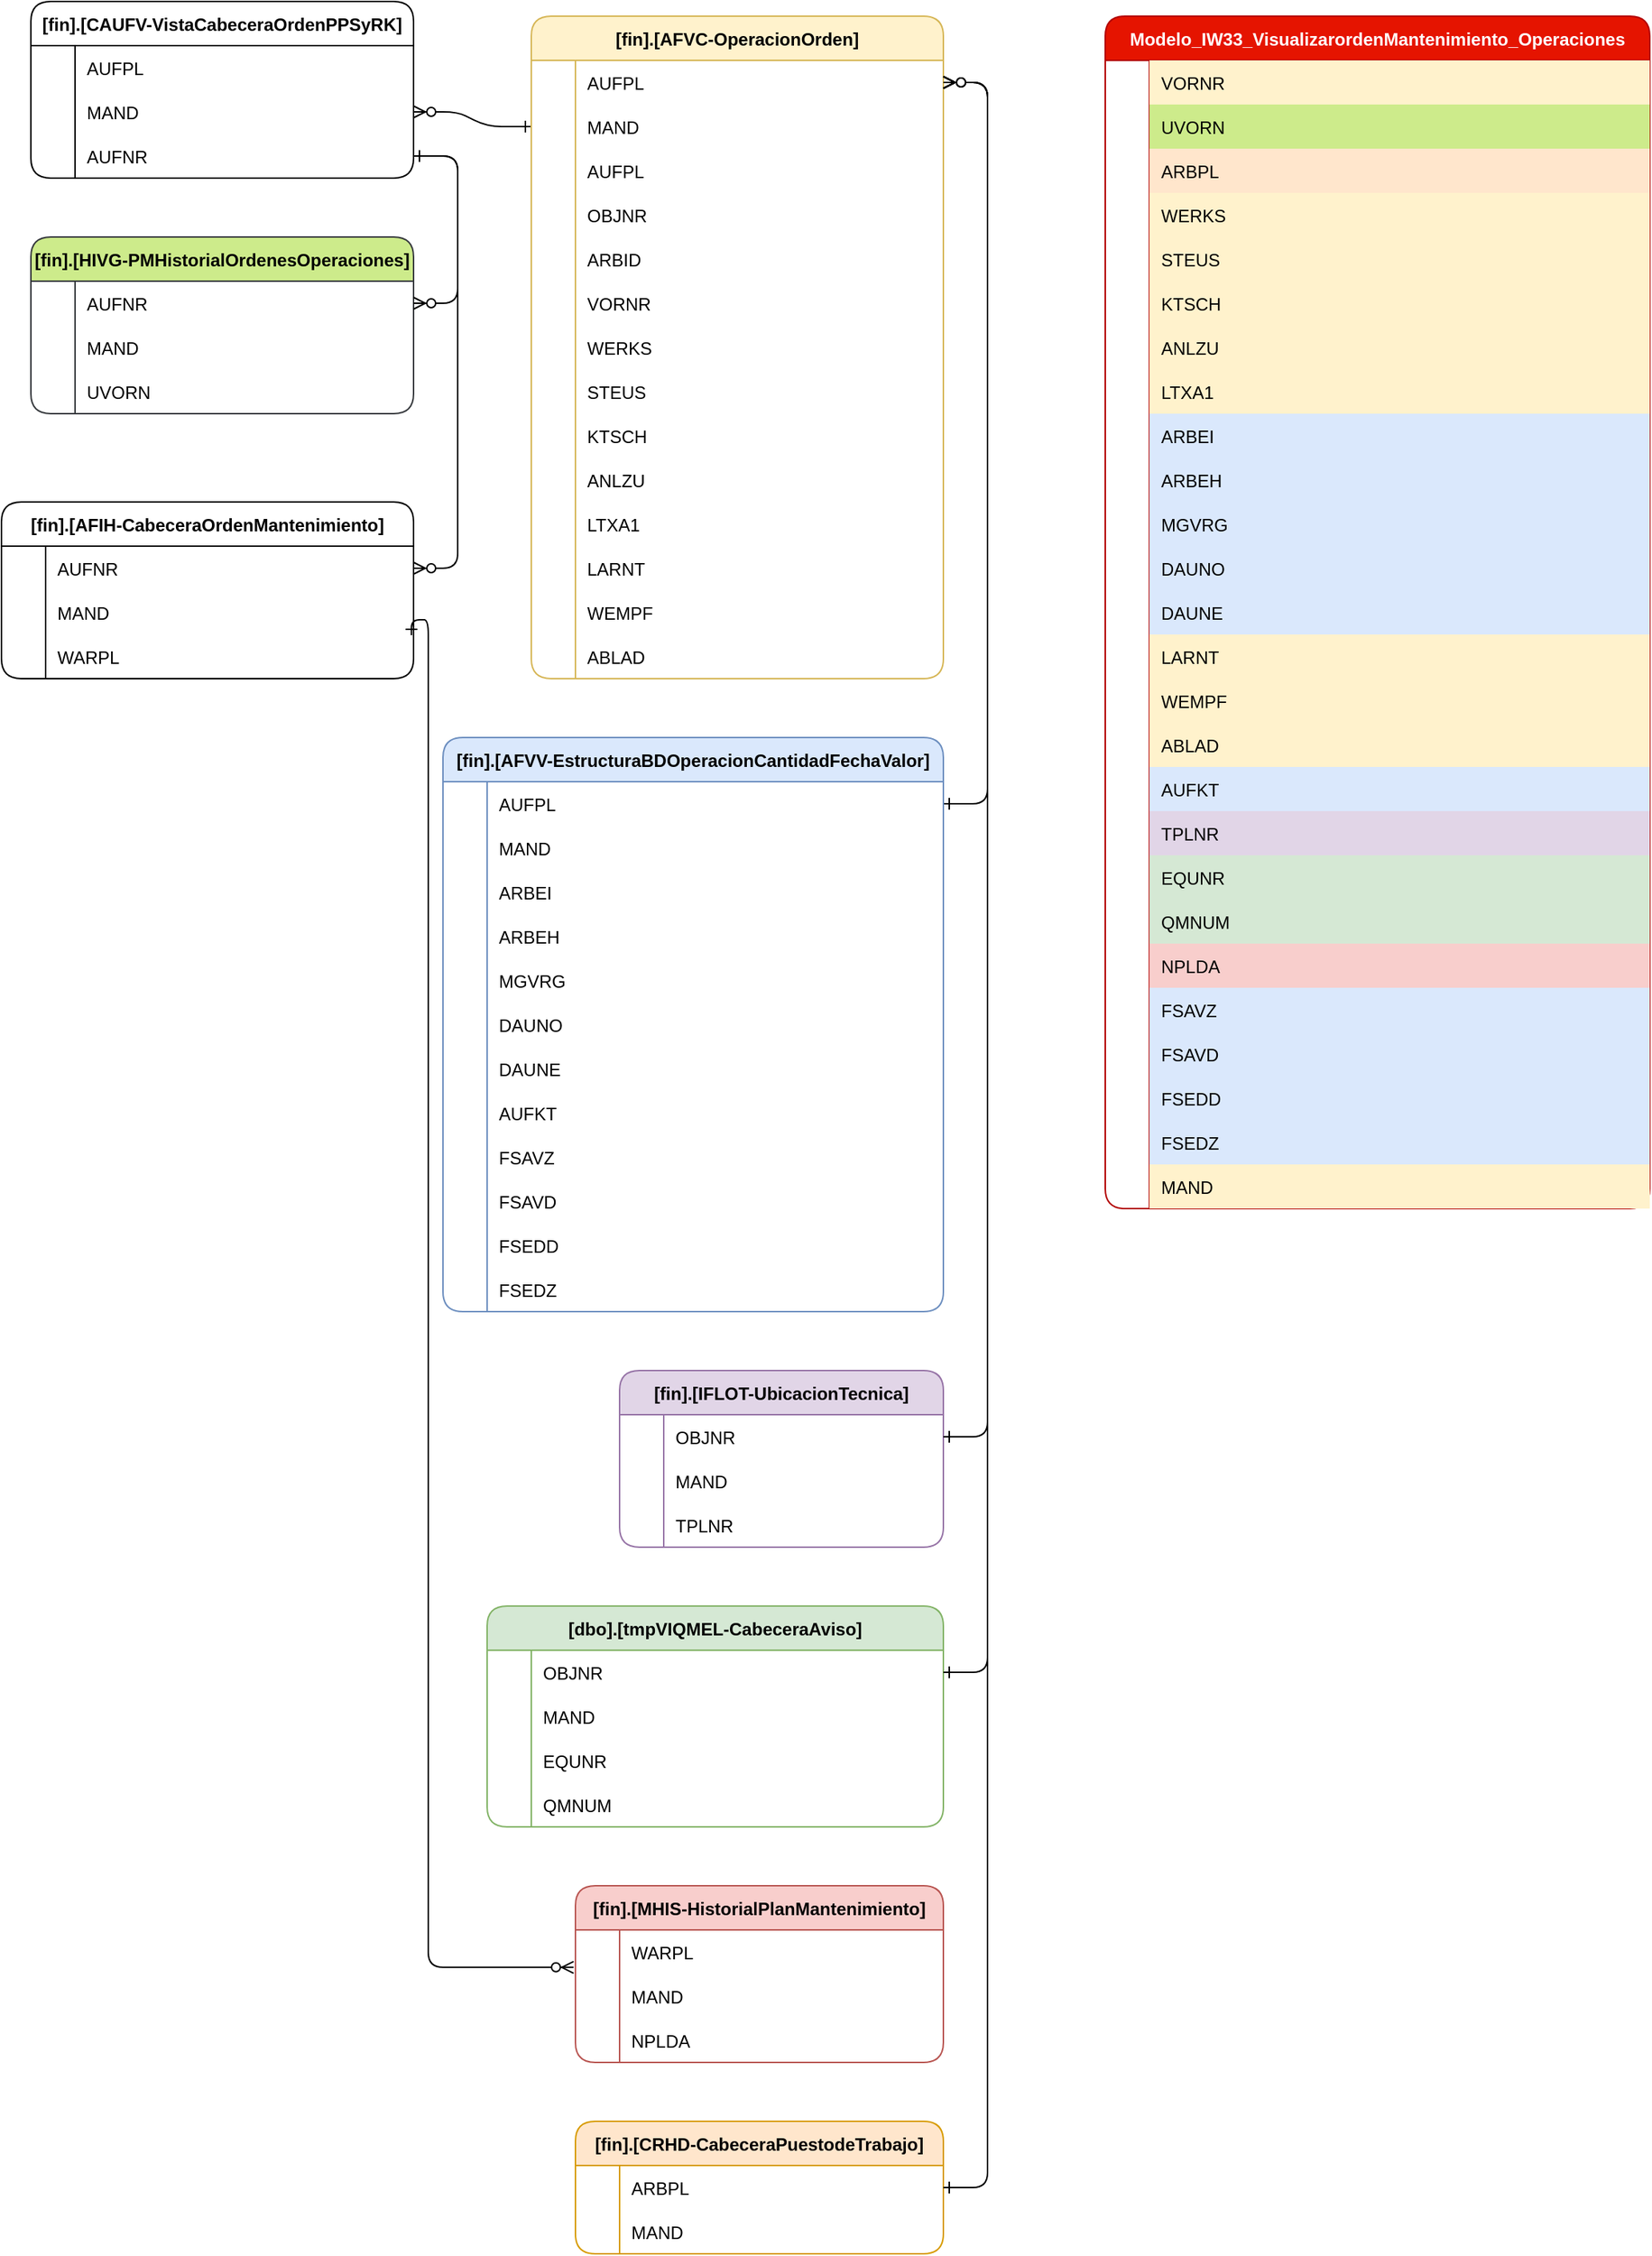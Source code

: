 <mxfile version="21.6.5" type="github">
  <diagram id="R2lEEEUBdFMjLlhIrx00" name="Page-1">
    <mxGraphModel dx="2022" dy="1774" grid="1" gridSize="10" guides="1" tooltips="1" connect="1" arrows="1" fold="1" page="1" pageScale="1" pageWidth="850" pageHeight="1100" math="0" shadow="0" extFonts="Permanent Marker^https://fonts.googleapis.com/css?family=Permanent+Marker">
      <root>
        <mxCell id="0" />
        <mxCell id="1" parent="0" />
        <mxCell id="C-vyLk0tnHw3VtMMgP7b-1" value="" style="edgeStyle=entityRelationEdgeStyle;endArrow=ERzeroToMany;startArrow=ERone;endFill=1;startFill=0;exitX=0;exitY=0.5;exitDx=0;exitDy=0;" parent="1" source="Q90-Lq0NioA7sUuaPdcg-84" target="Q90-Lq0NioA7sUuaPdcg-127" edge="1">
          <mxGeometry width="100" height="100" relative="1" as="geometry">
            <mxPoint x="-160" y="450" as="sourcePoint" />
            <mxPoint x="-80" y="480" as="targetPoint" />
          </mxGeometry>
        </mxCell>
        <mxCell id="C-vyLk0tnHw3VtMMgP7b-12" value="" style="edgeStyle=entityRelationEdgeStyle;endArrow=ERzeroToMany;startArrow=ERone;endFill=1;startFill=0;exitX=1;exitY=0.5;exitDx=0;exitDy=0;entryX=1;entryY=0.5;entryDx=0;entryDy=0;" parent="1" source="Q90-Lq0NioA7sUuaPdcg-144" target="Q90-Lq0NioA7sUuaPdcg-81" edge="1">
          <mxGeometry width="100" height="100" relative="1" as="geometry">
            <mxPoint x="-70" y="510" as="sourcePoint" />
            <mxPoint x="-70" y="700" as="targetPoint" />
          </mxGeometry>
        </mxCell>
        <mxCell id="Q90-Lq0NioA7sUuaPdcg-1" value="Modelo_IW33_VisualizarordenMantenimiento_Operaciones" style="shape=table;startSize=30;container=1;collapsible=1;childLayout=tableLayout;fixedRows=1;rowLines=0;fontStyle=1;align=center;resizeLast=1;rounded=1;fillColor=#e51400;fontColor=#ffffff;strokeColor=#B20000;" vertex="1" parent="1">
          <mxGeometry x="470" y="-110" width="370" height="810" as="geometry" />
        </mxCell>
        <mxCell id="Q90-Lq0NioA7sUuaPdcg-2" value="" style="shape=tableRow;horizontal=0;startSize=0;swimlaneHead=0;swimlaneBody=0;fillColor=none;collapsible=0;dropTarget=0;points=[[0,0.5],[1,0.5]];portConstraint=eastwest;strokeColor=inherit;top=0;left=0;right=0;bottom=0;" vertex="1" parent="Q90-Lq0NioA7sUuaPdcg-1">
          <mxGeometry y="30" width="370" height="30" as="geometry" />
        </mxCell>
        <mxCell id="Q90-Lq0NioA7sUuaPdcg-3" value="" style="shape=partialRectangle;overflow=hidden;connectable=0;fillColor=none;strokeColor=inherit;top=0;left=0;bottom=0;right=0;" vertex="1" parent="Q90-Lq0NioA7sUuaPdcg-2">
          <mxGeometry width="30" height="30" as="geometry">
            <mxRectangle width="30" height="30" as="alternateBounds" />
          </mxGeometry>
        </mxCell>
        <mxCell id="Q90-Lq0NioA7sUuaPdcg-4" value="VORNR" style="shape=partialRectangle;overflow=hidden;connectable=0;fillColor=#fff2cc;align=left;strokeColor=#d6b656;top=0;left=0;bottom=0;right=0;spacingLeft=6;" vertex="1" parent="Q90-Lq0NioA7sUuaPdcg-2">
          <mxGeometry x="30" width="340" height="30" as="geometry">
            <mxRectangle width="340" height="30" as="alternateBounds" />
          </mxGeometry>
        </mxCell>
        <mxCell id="Q90-Lq0NioA7sUuaPdcg-5" value="" style="shape=tableRow;horizontal=0;startSize=0;swimlaneHead=0;swimlaneBody=0;fillColor=none;collapsible=0;dropTarget=0;points=[[0,0.5],[1,0.5]];portConstraint=eastwest;strokeColor=inherit;top=0;left=0;right=0;bottom=0;" vertex="1" parent="Q90-Lq0NioA7sUuaPdcg-1">
          <mxGeometry y="60" width="370" height="30" as="geometry" />
        </mxCell>
        <mxCell id="Q90-Lq0NioA7sUuaPdcg-6" value="" style="shape=partialRectangle;overflow=hidden;connectable=0;fillColor=none;strokeColor=inherit;top=0;left=0;bottom=0;right=0;" vertex="1" parent="Q90-Lq0NioA7sUuaPdcg-5">
          <mxGeometry width="30" height="30" as="geometry">
            <mxRectangle width="30" height="30" as="alternateBounds" />
          </mxGeometry>
        </mxCell>
        <mxCell id="Q90-Lq0NioA7sUuaPdcg-7" value="UVORN" style="shape=partialRectangle;overflow=hidden;connectable=0;fillColor=#cdeb8b;align=left;strokeColor=#36393d;top=0;left=0;bottom=0;right=0;spacingLeft=6;" vertex="1" parent="Q90-Lq0NioA7sUuaPdcg-5">
          <mxGeometry x="30" width="340" height="30" as="geometry">
            <mxRectangle width="340" height="30" as="alternateBounds" />
          </mxGeometry>
        </mxCell>
        <mxCell id="Q90-Lq0NioA7sUuaPdcg-8" value="" style="shape=tableRow;horizontal=0;startSize=0;swimlaneHead=0;swimlaneBody=0;fillColor=none;collapsible=0;dropTarget=0;points=[[0,0.5],[1,0.5]];portConstraint=eastwest;strokeColor=inherit;top=0;left=0;right=0;bottom=0;" vertex="1" parent="Q90-Lq0NioA7sUuaPdcg-1">
          <mxGeometry y="90" width="370" height="30" as="geometry" />
        </mxCell>
        <mxCell id="Q90-Lq0NioA7sUuaPdcg-9" value="" style="shape=partialRectangle;overflow=hidden;connectable=0;fillColor=none;strokeColor=inherit;top=0;left=0;bottom=0;right=0;" vertex="1" parent="Q90-Lq0NioA7sUuaPdcg-8">
          <mxGeometry width="30" height="30" as="geometry">
            <mxRectangle width="30" height="30" as="alternateBounds" />
          </mxGeometry>
        </mxCell>
        <mxCell id="Q90-Lq0NioA7sUuaPdcg-10" value="ARBPL" style="shape=partialRectangle;overflow=hidden;connectable=0;fillColor=#ffe6cc;align=left;strokeColor=#d79b00;top=0;left=0;bottom=0;right=0;spacingLeft=6;" vertex="1" parent="Q90-Lq0NioA7sUuaPdcg-8">
          <mxGeometry x="30" width="340" height="30" as="geometry">
            <mxRectangle width="340" height="30" as="alternateBounds" />
          </mxGeometry>
        </mxCell>
        <mxCell id="Q90-Lq0NioA7sUuaPdcg-11" value="" style="shape=tableRow;horizontal=0;startSize=0;swimlaneHead=0;swimlaneBody=0;fillColor=none;collapsible=0;dropTarget=0;points=[[0,0.5],[1,0.5]];portConstraint=eastwest;strokeColor=inherit;top=0;left=0;right=0;bottom=0;" vertex="1" parent="Q90-Lq0NioA7sUuaPdcg-1">
          <mxGeometry y="120" width="370" height="30" as="geometry" />
        </mxCell>
        <mxCell id="Q90-Lq0NioA7sUuaPdcg-12" value="" style="shape=partialRectangle;overflow=hidden;connectable=0;fillColor=none;strokeColor=inherit;top=0;left=0;bottom=0;right=0;" vertex="1" parent="Q90-Lq0NioA7sUuaPdcg-11">
          <mxGeometry width="30" height="30" as="geometry">
            <mxRectangle width="30" height="30" as="alternateBounds" />
          </mxGeometry>
        </mxCell>
        <mxCell id="Q90-Lq0NioA7sUuaPdcg-13" value="WERKS" style="shape=partialRectangle;overflow=hidden;connectable=0;fillColor=#fff2cc;align=left;strokeColor=#d6b656;top=0;left=0;bottom=0;right=0;spacingLeft=6;" vertex="1" parent="Q90-Lq0NioA7sUuaPdcg-11">
          <mxGeometry x="30" width="340" height="30" as="geometry">
            <mxRectangle width="340" height="30" as="alternateBounds" />
          </mxGeometry>
        </mxCell>
        <mxCell id="Q90-Lq0NioA7sUuaPdcg-14" value="" style="shape=tableRow;horizontal=0;startSize=0;swimlaneHead=0;swimlaneBody=0;fillColor=none;collapsible=0;dropTarget=0;points=[[0,0.5],[1,0.5]];portConstraint=eastwest;strokeColor=inherit;top=0;left=0;right=0;bottom=0;" vertex="1" parent="Q90-Lq0NioA7sUuaPdcg-1">
          <mxGeometry y="150" width="370" height="30" as="geometry" />
        </mxCell>
        <mxCell id="Q90-Lq0NioA7sUuaPdcg-15" value="" style="shape=partialRectangle;overflow=hidden;connectable=0;fillColor=none;strokeColor=inherit;top=0;left=0;bottom=0;right=0;" vertex="1" parent="Q90-Lq0NioA7sUuaPdcg-14">
          <mxGeometry width="30" height="30" as="geometry">
            <mxRectangle width="30" height="30" as="alternateBounds" />
          </mxGeometry>
        </mxCell>
        <mxCell id="Q90-Lq0NioA7sUuaPdcg-16" value="STEUS" style="shape=partialRectangle;overflow=hidden;connectable=0;fillColor=#fff2cc;align=left;strokeColor=#d6b656;top=0;left=0;bottom=0;right=0;spacingLeft=6;" vertex="1" parent="Q90-Lq0NioA7sUuaPdcg-14">
          <mxGeometry x="30" width="340" height="30" as="geometry">
            <mxRectangle width="340" height="30" as="alternateBounds" />
          </mxGeometry>
        </mxCell>
        <mxCell id="Q90-Lq0NioA7sUuaPdcg-17" value="" style="shape=tableRow;horizontal=0;startSize=0;swimlaneHead=0;swimlaneBody=0;fillColor=none;collapsible=0;dropTarget=0;points=[[0,0.5],[1,0.5]];portConstraint=eastwest;strokeColor=inherit;top=0;left=0;right=0;bottom=0;" vertex="1" parent="Q90-Lq0NioA7sUuaPdcg-1">
          <mxGeometry y="180" width="370" height="30" as="geometry" />
        </mxCell>
        <mxCell id="Q90-Lq0NioA7sUuaPdcg-18" value="" style="shape=partialRectangle;overflow=hidden;connectable=0;fillColor=none;strokeColor=inherit;top=0;left=0;bottom=0;right=0;" vertex="1" parent="Q90-Lq0NioA7sUuaPdcg-17">
          <mxGeometry width="30" height="30" as="geometry">
            <mxRectangle width="30" height="30" as="alternateBounds" />
          </mxGeometry>
        </mxCell>
        <mxCell id="Q90-Lq0NioA7sUuaPdcg-19" value="KTSCH" style="shape=partialRectangle;overflow=hidden;connectable=0;fillColor=#fff2cc;align=left;strokeColor=#d6b656;top=0;left=0;bottom=0;right=0;spacingLeft=6;" vertex="1" parent="Q90-Lq0NioA7sUuaPdcg-17">
          <mxGeometry x="30" width="340" height="30" as="geometry">
            <mxRectangle width="340" height="30" as="alternateBounds" />
          </mxGeometry>
        </mxCell>
        <mxCell id="Q90-Lq0NioA7sUuaPdcg-20" value="" style="shape=tableRow;horizontal=0;startSize=0;swimlaneHead=0;swimlaneBody=0;fillColor=none;collapsible=0;dropTarget=0;points=[[0,0.5],[1,0.5]];portConstraint=eastwest;strokeColor=inherit;top=0;left=0;right=0;bottom=0;" vertex="1" parent="Q90-Lq0NioA7sUuaPdcg-1">
          <mxGeometry y="210" width="370" height="30" as="geometry" />
        </mxCell>
        <mxCell id="Q90-Lq0NioA7sUuaPdcg-21" value="" style="shape=partialRectangle;overflow=hidden;connectable=0;fillColor=none;strokeColor=inherit;top=0;left=0;bottom=0;right=0;" vertex="1" parent="Q90-Lq0NioA7sUuaPdcg-20">
          <mxGeometry width="30" height="30" as="geometry">
            <mxRectangle width="30" height="30" as="alternateBounds" />
          </mxGeometry>
        </mxCell>
        <mxCell id="Q90-Lq0NioA7sUuaPdcg-22" value="ANLZU" style="shape=partialRectangle;overflow=hidden;connectable=0;fillColor=#fff2cc;align=left;strokeColor=#d6b656;top=0;left=0;bottom=0;right=0;spacingLeft=6;" vertex="1" parent="Q90-Lq0NioA7sUuaPdcg-20">
          <mxGeometry x="30" width="340" height="30" as="geometry">
            <mxRectangle width="340" height="30" as="alternateBounds" />
          </mxGeometry>
        </mxCell>
        <mxCell id="Q90-Lq0NioA7sUuaPdcg-23" value="" style="shape=tableRow;horizontal=0;startSize=0;swimlaneHead=0;swimlaneBody=0;fillColor=none;collapsible=0;dropTarget=0;points=[[0,0.5],[1,0.5]];portConstraint=eastwest;strokeColor=inherit;top=0;left=0;right=0;bottom=0;" vertex="1" parent="Q90-Lq0NioA7sUuaPdcg-1">
          <mxGeometry y="240" width="370" height="30" as="geometry" />
        </mxCell>
        <mxCell id="Q90-Lq0NioA7sUuaPdcg-24" value="" style="shape=partialRectangle;overflow=hidden;connectable=0;fillColor=none;strokeColor=inherit;top=0;left=0;bottom=0;right=0;" vertex="1" parent="Q90-Lq0NioA7sUuaPdcg-23">
          <mxGeometry width="30" height="30" as="geometry">
            <mxRectangle width="30" height="30" as="alternateBounds" />
          </mxGeometry>
        </mxCell>
        <mxCell id="Q90-Lq0NioA7sUuaPdcg-25" value="LTXA1" style="shape=partialRectangle;overflow=hidden;connectable=0;fillColor=#fff2cc;align=left;strokeColor=#d6b656;top=0;left=0;bottom=0;right=0;spacingLeft=6;" vertex="1" parent="Q90-Lq0NioA7sUuaPdcg-23">
          <mxGeometry x="30" width="340" height="30" as="geometry">
            <mxRectangle width="340" height="30" as="alternateBounds" />
          </mxGeometry>
        </mxCell>
        <mxCell id="Q90-Lq0NioA7sUuaPdcg-26" value="" style="shape=tableRow;horizontal=0;startSize=0;swimlaneHead=0;swimlaneBody=0;fillColor=none;collapsible=0;dropTarget=0;points=[[0,0.5],[1,0.5]];portConstraint=eastwest;strokeColor=inherit;top=0;left=0;right=0;bottom=0;" vertex="1" parent="Q90-Lq0NioA7sUuaPdcg-1">
          <mxGeometry y="270" width="370" height="30" as="geometry" />
        </mxCell>
        <mxCell id="Q90-Lq0NioA7sUuaPdcg-27" value="" style="shape=partialRectangle;overflow=hidden;connectable=0;fillColor=none;strokeColor=inherit;top=0;left=0;bottom=0;right=0;" vertex="1" parent="Q90-Lq0NioA7sUuaPdcg-26">
          <mxGeometry width="30" height="30" as="geometry">
            <mxRectangle width="30" height="30" as="alternateBounds" />
          </mxGeometry>
        </mxCell>
        <mxCell id="Q90-Lq0NioA7sUuaPdcg-28" value="ARBEI" style="shape=partialRectangle;overflow=hidden;connectable=0;fillColor=#dae8fc;align=left;strokeColor=#6c8ebf;top=0;left=0;bottom=0;right=0;spacingLeft=6;" vertex="1" parent="Q90-Lq0NioA7sUuaPdcg-26">
          <mxGeometry x="30" width="340" height="30" as="geometry">
            <mxRectangle width="340" height="30" as="alternateBounds" />
          </mxGeometry>
        </mxCell>
        <mxCell id="Q90-Lq0NioA7sUuaPdcg-29" value="" style="shape=tableRow;horizontal=0;startSize=0;swimlaneHead=0;swimlaneBody=0;fillColor=none;collapsible=0;dropTarget=0;points=[[0,0.5],[1,0.5]];portConstraint=eastwest;strokeColor=inherit;top=0;left=0;right=0;bottom=0;" vertex="1" parent="Q90-Lq0NioA7sUuaPdcg-1">
          <mxGeometry y="300" width="370" height="30" as="geometry" />
        </mxCell>
        <mxCell id="Q90-Lq0NioA7sUuaPdcg-30" value="" style="shape=partialRectangle;overflow=hidden;connectable=0;fillColor=none;strokeColor=inherit;top=0;left=0;bottom=0;right=0;" vertex="1" parent="Q90-Lq0NioA7sUuaPdcg-29">
          <mxGeometry width="30" height="30" as="geometry">
            <mxRectangle width="30" height="30" as="alternateBounds" />
          </mxGeometry>
        </mxCell>
        <mxCell id="Q90-Lq0NioA7sUuaPdcg-31" value="ARBEH" style="shape=partialRectangle;overflow=hidden;connectable=0;fillColor=#dae8fc;align=left;strokeColor=#6c8ebf;top=0;left=0;bottom=0;right=0;spacingLeft=6;" vertex="1" parent="Q90-Lq0NioA7sUuaPdcg-29">
          <mxGeometry x="30" width="340" height="30" as="geometry">
            <mxRectangle width="340" height="30" as="alternateBounds" />
          </mxGeometry>
        </mxCell>
        <mxCell id="Q90-Lq0NioA7sUuaPdcg-32" value="" style="shape=tableRow;horizontal=0;startSize=0;swimlaneHead=0;swimlaneBody=0;fillColor=none;collapsible=0;dropTarget=0;points=[[0,0.5],[1,0.5]];portConstraint=eastwest;strokeColor=inherit;top=0;left=0;right=0;bottom=0;" vertex="1" parent="Q90-Lq0NioA7sUuaPdcg-1">
          <mxGeometry y="330" width="370" height="30" as="geometry" />
        </mxCell>
        <mxCell id="Q90-Lq0NioA7sUuaPdcg-33" value="" style="shape=partialRectangle;overflow=hidden;connectable=0;fillColor=none;strokeColor=inherit;top=0;left=0;bottom=0;right=0;" vertex="1" parent="Q90-Lq0NioA7sUuaPdcg-32">
          <mxGeometry width="30" height="30" as="geometry">
            <mxRectangle width="30" height="30" as="alternateBounds" />
          </mxGeometry>
        </mxCell>
        <mxCell id="Q90-Lq0NioA7sUuaPdcg-34" value="MGVRG" style="shape=partialRectangle;overflow=hidden;connectable=0;fillColor=#dae8fc;align=left;strokeColor=#6c8ebf;top=0;left=0;bottom=0;right=0;spacingLeft=6;" vertex="1" parent="Q90-Lq0NioA7sUuaPdcg-32">
          <mxGeometry x="30" width="340" height="30" as="geometry">
            <mxRectangle width="340" height="30" as="alternateBounds" />
          </mxGeometry>
        </mxCell>
        <mxCell id="Q90-Lq0NioA7sUuaPdcg-35" value="" style="shape=tableRow;horizontal=0;startSize=0;swimlaneHead=0;swimlaneBody=0;fillColor=none;collapsible=0;dropTarget=0;points=[[0,0.5],[1,0.5]];portConstraint=eastwest;strokeColor=inherit;top=0;left=0;right=0;bottom=0;" vertex="1" parent="Q90-Lq0NioA7sUuaPdcg-1">
          <mxGeometry y="360" width="370" height="30" as="geometry" />
        </mxCell>
        <mxCell id="Q90-Lq0NioA7sUuaPdcg-36" value="" style="shape=partialRectangle;overflow=hidden;connectable=0;fillColor=none;strokeColor=inherit;top=0;left=0;bottom=0;right=0;" vertex="1" parent="Q90-Lq0NioA7sUuaPdcg-35">
          <mxGeometry width="30" height="30" as="geometry">
            <mxRectangle width="30" height="30" as="alternateBounds" />
          </mxGeometry>
        </mxCell>
        <mxCell id="Q90-Lq0NioA7sUuaPdcg-37" value="DAUNO" style="shape=partialRectangle;overflow=hidden;connectable=0;fillColor=#dae8fc;align=left;strokeColor=#6c8ebf;top=0;left=0;bottom=0;right=0;spacingLeft=6;" vertex="1" parent="Q90-Lq0NioA7sUuaPdcg-35">
          <mxGeometry x="30" width="340" height="30" as="geometry">
            <mxRectangle width="340" height="30" as="alternateBounds" />
          </mxGeometry>
        </mxCell>
        <mxCell id="Q90-Lq0NioA7sUuaPdcg-38" value="" style="shape=tableRow;horizontal=0;startSize=0;swimlaneHead=0;swimlaneBody=0;fillColor=none;collapsible=0;dropTarget=0;points=[[0,0.5],[1,0.5]];portConstraint=eastwest;strokeColor=inherit;top=0;left=0;right=0;bottom=0;" vertex="1" parent="Q90-Lq0NioA7sUuaPdcg-1">
          <mxGeometry y="390" width="370" height="30" as="geometry" />
        </mxCell>
        <mxCell id="Q90-Lq0NioA7sUuaPdcg-39" value="" style="shape=partialRectangle;overflow=hidden;connectable=0;fillColor=none;strokeColor=inherit;top=0;left=0;bottom=0;right=0;" vertex="1" parent="Q90-Lq0NioA7sUuaPdcg-38">
          <mxGeometry width="30" height="30" as="geometry">
            <mxRectangle width="30" height="30" as="alternateBounds" />
          </mxGeometry>
        </mxCell>
        <mxCell id="Q90-Lq0NioA7sUuaPdcg-40" value="DAUNE" style="shape=partialRectangle;overflow=hidden;connectable=0;fillColor=#dae8fc;align=left;strokeColor=#6c8ebf;top=0;left=0;bottom=0;right=0;spacingLeft=6;" vertex="1" parent="Q90-Lq0NioA7sUuaPdcg-38">
          <mxGeometry x="30" width="340" height="30" as="geometry">
            <mxRectangle width="340" height="30" as="alternateBounds" />
          </mxGeometry>
        </mxCell>
        <mxCell id="Q90-Lq0NioA7sUuaPdcg-41" value="" style="shape=tableRow;horizontal=0;startSize=0;swimlaneHead=0;swimlaneBody=0;fillColor=none;collapsible=0;dropTarget=0;points=[[0,0.5],[1,0.5]];portConstraint=eastwest;strokeColor=inherit;top=0;left=0;right=0;bottom=0;" vertex="1" parent="Q90-Lq0NioA7sUuaPdcg-1">
          <mxGeometry y="420" width="370" height="30" as="geometry" />
        </mxCell>
        <mxCell id="Q90-Lq0NioA7sUuaPdcg-42" value="" style="shape=partialRectangle;overflow=hidden;connectable=0;fillColor=none;strokeColor=inherit;top=0;left=0;bottom=0;right=0;" vertex="1" parent="Q90-Lq0NioA7sUuaPdcg-41">
          <mxGeometry width="30" height="30" as="geometry">
            <mxRectangle width="30" height="30" as="alternateBounds" />
          </mxGeometry>
        </mxCell>
        <mxCell id="Q90-Lq0NioA7sUuaPdcg-43" value="LARNT" style="shape=partialRectangle;overflow=hidden;connectable=0;fillColor=#fff2cc;align=left;strokeColor=#d6b656;top=0;left=0;bottom=0;right=0;spacingLeft=6;" vertex="1" parent="Q90-Lq0NioA7sUuaPdcg-41">
          <mxGeometry x="30" width="340" height="30" as="geometry">
            <mxRectangle width="340" height="30" as="alternateBounds" />
          </mxGeometry>
        </mxCell>
        <mxCell id="Q90-Lq0NioA7sUuaPdcg-44" value="" style="shape=tableRow;horizontal=0;startSize=0;swimlaneHead=0;swimlaneBody=0;fillColor=none;collapsible=0;dropTarget=0;points=[[0,0.5],[1,0.5]];portConstraint=eastwest;strokeColor=inherit;top=0;left=0;right=0;bottom=0;" vertex="1" parent="Q90-Lq0NioA7sUuaPdcg-1">
          <mxGeometry y="450" width="370" height="30" as="geometry" />
        </mxCell>
        <mxCell id="Q90-Lq0NioA7sUuaPdcg-45" value="" style="shape=partialRectangle;overflow=hidden;connectable=0;fillColor=none;strokeColor=inherit;top=0;left=0;bottom=0;right=0;" vertex="1" parent="Q90-Lq0NioA7sUuaPdcg-44">
          <mxGeometry width="30" height="30" as="geometry">
            <mxRectangle width="30" height="30" as="alternateBounds" />
          </mxGeometry>
        </mxCell>
        <mxCell id="Q90-Lq0NioA7sUuaPdcg-46" value="WEMPF" style="shape=partialRectangle;overflow=hidden;connectable=0;fillColor=#fff2cc;align=left;strokeColor=#d6b656;top=0;left=0;bottom=0;right=0;spacingLeft=6;" vertex="1" parent="Q90-Lq0NioA7sUuaPdcg-44">
          <mxGeometry x="30" width="340" height="30" as="geometry">
            <mxRectangle width="340" height="30" as="alternateBounds" />
          </mxGeometry>
        </mxCell>
        <mxCell id="Q90-Lq0NioA7sUuaPdcg-47" value="" style="shape=tableRow;horizontal=0;startSize=0;swimlaneHead=0;swimlaneBody=0;fillColor=none;collapsible=0;dropTarget=0;points=[[0,0.5],[1,0.5]];portConstraint=eastwest;strokeColor=inherit;top=0;left=0;right=0;bottom=0;" vertex="1" parent="Q90-Lq0NioA7sUuaPdcg-1">
          <mxGeometry y="480" width="370" height="30" as="geometry" />
        </mxCell>
        <mxCell id="Q90-Lq0NioA7sUuaPdcg-48" value="" style="shape=partialRectangle;overflow=hidden;connectable=0;fillColor=none;strokeColor=inherit;top=0;left=0;bottom=0;right=0;" vertex="1" parent="Q90-Lq0NioA7sUuaPdcg-47">
          <mxGeometry width="30" height="30" as="geometry">
            <mxRectangle width="30" height="30" as="alternateBounds" />
          </mxGeometry>
        </mxCell>
        <mxCell id="Q90-Lq0NioA7sUuaPdcg-49" value="ABLAD" style="shape=partialRectangle;overflow=hidden;connectable=0;fillColor=#fff2cc;align=left;strokeColor=#d6b656;top=0;left=0;bottom=0;right=0;spacingLeft=6;" vertex="1" parent="Q90-Lq0NioA7sUuaPdcg-47">
          <mxGeometry x="30" width="340" height="30" as="geometry">
            <mxRectangle width="340" height="30" as="alternateBounds" />
          </mxGeometry>
        </mxCell>
        <mxCell id="Q90-Lq0NioA7sUuaPdcg-50" value="" style="shape=tableRow;horizontal=0;startSize=0;swimlaneHead=0;swimlaneBody=0;fillColor=none;collapsible=0;dropTarget=0;points=[[0,0.5],[1,0.5]];portConstraint=eastwest;strokeColor=inherit;top=0;left=0;right=0;bottom=0;" vertex="1" parent="Q90-Lq0NioA7sUuaPdcg-1">
          <mxGeometry y="510" width="370" height="30" as="geometry" />
        </mxCell>
        <mxCell id="Q90-Lq0NioA7sUuaPdcg-51" value="" style="shape=partialRectangle;overflow=hidden;connectable=0;fillColor=none;strokeColor=inherit;top=0;left=0;bottom=0;right=0;" vertex="1" parent="Q90-Lq0NioA7sUuaPdcg-50">
          <mxGeometry width="30" height="30" as="geometry">
            <mxRectangle width="30" height="30" as="alternateBounds" />
          </mxGeometry>
        </mxCell>
        <mxCell id="Q90-Lq0NioA7sUuaPdcg-52" value="AUFKT" style="shape=partialRectangle;overflow=hidden;connectable=0;fillColor=#dae8fc;align=left;strokeColor=#6c8ebf;top=0;left=0;bottom=0;right=0;spacingLeft=6;" vertex="1" parent="Q90-Lq0NioA7sUuaPdcg-50">
          <mxGeometry x="30" width="340" height="30" as="geometry">
            <mxRectangle width="340" height="30" as="alternateBounds" />
          </mxGeometry>
        </mxCell>
        <mxCell id="Q90-Lq0NioA7sUuaPdcg-53" value="" style="shape=tableRow;horizontal=0;startSize=0;swimlaneHead=0;swimlaneBody=0;fillColor=none;collapsible=0;dropTarget=0;points=[[0,0.5],[1,0.5]];portConstraint=eastwest;strokeColor=inherit;top=0;left=0;right=0;bottom=0;" vertex="1" parent="Q90-Lq0NioA7sUuaPdcg-1">
          <mxGeometry y="540" width="370" height="30" as="geometry" />
        </mxCell>
        <mxCell id="Q90-Lq0NioA7sUuaPdcg-54" value="" style="shape=partialRectangle;overflow=hidden;connectable=0;fillColor=none;strokeColor=inherit;top=0;left=0;bottom=0;right=0;" vertex="1" parent="Q90-Lq0NioA7sUuaPdcg-53">
          <mxGeometry width="30" height="30" as="geometry">
            <mxRectangle width="30" height="30" as="alternateBounds" />
          </mxGeometry>
        </mxCell>
        <mxCell id="Q90-Lq0NioA7sUuaPdcg-55" value="TPLNR" style="shape=partialRectangle;overflow=hidden;connectable=0;fillColor=#e1d5e7;align=left;strokeColor=#9673a6;top=0;left=0;bottom=0;right=0;spacingLeft=6;" vertex="1" parent="Q90-Lq0NioA7sUuaPdcg-53">
          <mxGeometry x="30" width="340" height="30" as="geometry">
            <mxRectangle width="340" height="30" as="alternateBounds" />
          </mxGeometry>
        </mxCell>
        <mxCell id="Q90-Lq0NioA7sUuaPdcg-56" value="" style="shape=tableRow;horizontal=0;startSize=0;swimlaneHead=0;swimlaneBody=0;fillColor=none;collapsible=0;dropTarget=0;points=[[0,0.5],[1,0.5]];portConstraint=eastwest;strokeColor=inherit;top=0;left=0;right=0;bottom=0;" vertex="1" parent="Q90-Lq0NioA7sUuaPdcg-1">
          <mxGeometry y="570" width="370" height="30" as="geometry" />
        </mxCell>
        <mxCell id="Q90-Lq0NioA7sUuaPdcg-57" value="" style="shape=partialRectangle;overflow=hidden;connectable=0;fillColor=none;strokeColor=inherit;top=0;left=0;bottom=0;right=0;" vertex="1" parent="Q90-Lq0NioA7sUuaPdcg-56">
          <mxGeometry width="30" height="30" as="geometry">
            <mxRectangle width="30" height="30" as="alternateBounds" />
          </mxGeometry>
        </mxCell>
        <mxCell id="Q90-Lq0NioA7sUuaPdcg-58" value="EQUNR" style="shape=partialRectangle;overflow=hidden;connectable=0;fillColor=#d5e8d4;align=left;strokeColor=#82b366;top=0;left=0;bottom=0;right=0;spacingLeft=6;" vertex="1" parent="Q90-Lq0NioA7sUuaPdcg-56">
          <mxGeometry x="30" width="340" height="30" as="geometry">
            <mxRectangle width="340" height="30" as="alternateBounds" />
          </mxGeometry>
        </mxCell>
        <mxCell id="Q90-Lq0NioA7sUuaPdcg-59" value="" style="shape=tableRow;horizontal=0;startSize=0;swimlaneHead=0;swimlaneBody=0;fillColor=none;collapsible=0;dropTarget=0;points=[[0,0.5],[1,0.5]];portConstraint=eastwest;strokeColor=inherit;top=0;left=0;right=0;bottom=0;" vertex="1" parent="Q90-Lq0NioA7sUuaPdcg-1">
          <mxGeometry y="600" width="370" height="30" as="geometry" />
        </mxCell>
        <mxCell id="Q90-Lq0NioA7sUuaPdcg-60" value="" style="shape=partialRectangle;overflow=hidden;connectable=0;fillColor=none;strokeColor=inherit;top=0;left=0;bottom=0;right=0;" vertex="1" parent="Q90-Lq0NioA7sUuaPdcg-59">
          <mxGeometry width="30" height="30" as="geometry">
            <mxRectangle width="30" height="30" as="alternateBounds" />
          </mxGeometry>
        </mxCell>
        <mxCell id="Q90-Lq0NioA7sUuaPdcg-61" value="QMNUM" style="shape=partialRectangle;overflow=hidden;connectable=0;fillColor=#d5e8d4;align=left;strokeColor=#82b366;top=0;left=0;bottom=0;right=0;spacingLeft=6;" vertex="1" parent="Q90-Lq0NioA7sUuaPdcg-59">
          <mxGeometry x="30" width="340" height="30" as="geometry">
            <mxRectangle width="340" height="30" as="alternateBounds" />
          </mxGeometry>
        </mxCell>
        <mxCell id="Q90-Lq0NioA7sUuaPdcg-62" value="" style="shape=tableRow;horizontal=0;startSize=0;swimlaneHead=0;swimlaneBody=0;fillColor=none;collapsible=0;dropTarget=0;points=[[0,0.5],[1,0.5]];portConstraint=eastwest;strokeColor=inherit;top=0;left=0;right=0;bottom=0;" vertex="1" parent="Q90-Lq0NioA7sUuaPdcg-1">
          <mxGeometry y="630" width="370" height="30" as="geometry" />
        </mxCell>
        <mxCell id="Q90-Lq0NioA7sUuaPdcg-63" value="" style="shape=partialRectangle;overflow=hidden;connectable=0;fillColor=none;strokeColor=inherit;top=0;left=0;bottom=0;right=0;" vertex="1" parent="Q90-Lq0NioA7sUuaPdcg-62">
          <mxGeometry width="30" height="30" as="geometry">
            <mxRectangle width="30" height="30" as="alternateBounds" />
          </mxGeometry>
        </mxCell>
        <mxCell id="Q90-Lq0NioA7sUuaPdcg-64" value="NPLDA" style="shape=partialRectangle;overflow=hidden;connectable=0;fillColor=#f8cecc;align=left;strokeColor=#b85450;top=0;left=0;bottom=0;right=0;spacingLeft=6;" vertex="1" parent="Q90-Lq0NioA7sUuaPdcg-62">
          <mxGeometry x="30" width="340" height="30" as="geometry">
            <mxRectangle width="340" height="30" as="alternateBounds" />
          </mxGeometry>
        </mxCell>
        <mxCell id="Q90-Lq0NioA7sUuaPdcg-65" value="" style="shape=tableRow;horizontal=0;startSize=0;swimlaneHead=0;swimlaneBody=0;fillColor=none;collapsible=0;dropTarget=0;points=[[0,0.5],[1,0.5]];portConstraint=eastwest;strokeColor=inherit;top=0;left=0;right=0;bottom=0;" vertex="1" parent="Q90-Lq0NioA7sUuaPdcg-1">
          <mxGeometry y="660" width="370" height="30" as="geometry" />
        </mxCell>
        <mxCell id="Q90-Lq0NioA7sUuaPdcg-66" value="" style="shape=partialRectangle;overflow=hidden;connectable=0;fillColor=none;strokeColor=inherit;top=0;left=0;bottom=0;right=0;" vertex="1" parent="Q90-Lq0NioA7sUuaPdcg-65">
          <mxGeometry width="30" height="30" as="geometry">
            <mxRectangle width="30" height="30" as="alternateBounds" />
          </mxGeometry>
        </mxCell>
        <mxCell id="Q90-Lq0NioA7sUuaPdcg-67" value="FSAVZ" style="shape=partialRectangle;overflow=hidden;connectable=0;fillColor=#dae8fc;align=left;strokeColor=#6c8ebf;top=0;left=0;bottom=0;right=0;spacingLeft=6;" vertex="1" parent="Q90-Lq0NioA7sUuaPdcg-65">
          <mxGeometry x="30" width="340" height="30" as="geometry">
            <mxRectangle width="340" height="30" as="alternateBounds" />
          </mxGeometry>
        </mxCell>
        <mxCell id="Q90-Lq0NioA7sUuaPdcg-68" value="" style="shape=tableRow;horizontal=0;startSize=0;swimlaneHead=0;swimlaneBody=0;fillColor=none;collapsible=0;dropTarget=0;points=[[0,0.5],[1,0.5]];portConstraint=eastwest;strokeColor=inherit;top=0;left=0;right=0;bottom=0;" vertex="1" parent="Q90-Lq0NioA7sUuaPdcg-1">
          <mxGeometry y="690" width="370" height="30" as="geometry" />
        </mxCell>
        <mxCell id="Q90-Lq0NioA7sUuaPdcg-69" value="" style="shape=partialRectangle;overflow=hidden;connectable=0;fillColor=none;strokeColor=inherit;top=0;left=0;bottom=0;right=0;" vertex="1" parent="Q90-Lq0NioA7sUuaPdcg-68">
          <mxGeometry width="30" height="30" as="geometry">
            <mxRectangle width="30" height="30" as="alternateBounds" />
          </mxGeometry>
        </mxCell>
        <mxCell id="Q90-Lq0NioA7sUuaPdcg-70" value="FSAVD" style="shape=partialRectangle;overflow=hidden;connectable=0;fillColor=#dae8fc;align=left;strokeColor=#6c8ebf;top=0;left=0;bottom=0;right=0;spacingLeft=6;" vertex="1" parent="Q90-Lq0NioA7sUuaPdcg-68">
          <mxGeometry x="30" width="340" height="30" as="geometry">
            <mxRectangle width="340" height="30" as="alternateBounds" />
          </mxGeometry>
        </mxCell>
        <mxCell id="Q90-Lq0NioA7sUuaPdcg-71" value="" style="shape=tableRow;horizontal=0;startSize=0;swimlaneHead=0;swimlaneBody=0;fillColor=none;collapsible=0;dropTarget=0;points=[[0,0.5],[1,0.5]];portConstraint=eastwest;strokeColor=inherit;top=0;left=0;right=0;bottom=0;" vertex="1" parent="Q90-Lq0NioA7sUuaPdcg-1">
          <mxGeometry y="720" width="370" height="30" as="geometry" />
        </mxCell>
        <mxCell id="Q90-Lq0NioA7sUuaPdcg-72" value="" style="shape=partialRectangle;overflow=hidden;connectable=0;fillColor=none;strokeColor=inherit;top=0;left=0;bottom=0;right=0;" vertex="1" parent="Q90-Lq0NioA7sUuaPdcg-71">
          <mxGeometry width="30" height="30" as="geometry">
            <mxRectangle width="30" height="30" as="alternateBounds" />
          </mxGeometry>
        </mxCell>
        <mxCell id="Q90-Lq0NioA7sUuaPdcg-73" value="FSEDD" style="shape=partialRectangle;overflow=hidden;connectable=0;fillColor=#dae8fc;align=left;strokeColor=#6c8ebf;top=0;left=0;bottom=0;right=0;spacingLeft=6;" vertex="1" parent="Q90-Lq0NioA7sUuaPdcg-71">
          <mxGeometry x="30" width="340" height="30" as="geometry">
            <mxRectangle width="340" height="30" as="alternateBounds" />
          </mxGeometry>
        </mxCell>
        <mxCell id="Q90-Lq0NioA7sUuaPdcg-74" value="" style="shape=tableRow;horizontal=0;startSize=0;swimlaneHead=0;swimlaneBody=0;fillColor=none;collapsible=0;dropTarget=0;points=[[0,0.5],[1,0.5]];portConstraint=eastwest;strokeColor=inherit;top=0;left=0;right=0;bottom=0;" vertex="1" parent="Q90-Lq0NioA7sUuaPdcg-1">
          <mxGeometry y="750" width="370" height="30" as="geometry" />
        </mxCell>
        <mxCell id="Q90-Lq0NioA7sUuaPdcg-75" value="" style="shape=partialRectangle;overflow=hidden;connectable=0;fillColor=none;strokeColor=inherit;top=0;left=0;bottom=0;right=0;" vertex="1" parent="Q90-Lq0NioA7sUuaPdcg-74">
          <mxGeometry width="30" height="30" as="geometry">
            <mxRectangle width="30" height="30" as="alternateBounds" />
          </mxGeometry>
        </mxCell>
        <mxCell id="Q90-Lq0NioA7sUuaPdcg-76" value="FSEDZ" style="shape=partialRectangle;overflow=hidden;connectable=0;fillColor=#dae8fc;align=left;strokeColor=#6c8ebf;top=0;left=0;bottom=0;right=0;spacingLeft=6;" vertex="1" parent="Q90-Lq0NioA7sUuaPdcg-74">
          <mxGeometry x="30" width="340" height="30" as="geometry">
            <mxRectangle width="340" height="30" as="alternateBounds" />
          </mxGeometry>
        </mxCell>
        <mxCell id="Q90-Lq0NioA7sUuaPdcg-77" value="" style="shape=tableRow;horizontal=0;startSize=0;swimlaneHead=0;swimlaneBody=0;fillColor=none;collapsible=0;dropTarget=0;points=[[0,0.5],[1,0.5]];portConstraint=eastwest;strokeColor=inherit;top=0;left=0;right=0;bottom=0;" vertex="1" parent="Q90-Lq0NioA7sUuaPdcg-1">
          <mxGeometry y="780" width="370" height="30" as="geometry" />
        </mxCell>
        <mxCell id="Q90-Lq0NioA7sUuaPdcg-78" value="" style="shape=partialRectangle;overflow=hidden;connectable=0;fillColor=none;strokeColor=inherit;top=0;left=0;bottom=0;right=0;" vertex="1" parent="Q90-Lq0NioA7sUuaPdcg-77">
          <mxGeometry width="30" height="30" as="geometry">
            <mxRectangle width="30" height="30" as="alternateBounds" />
          </mxGeometry>
        </mxCell>
        <mxCell id="Q90-Lq0NioA7sUuaPdcg-79" value="MAND" style="shape=partialRectangle;overflow=hidden;connectable=0;fillColor=#fff2cc;align=left;strokeColor=#d6b656;top=0;left=0;bottom=0;right=0;spacingLeft=6;" vertex="1" parent="Q90-Lq0NioA7sUuaPdcg-77">
          <mxGeometry x="30" width="340" height="30" as="geometry">
            <mxRectangle width="340" height="30" as="alternateBounds" />
          </mxGeometry>
        </mxCell>
        <mxCell id="Q90-Lq0NioA7sUuaPdcg-80" value="[fin].[AFVC-OperacionOrden]" style="shape=table;startSize=30;container=1;collapsible=1;childLayout=tableLayout;fixedRows=1;rowLines=0;fontStyle=1;align=center;resizeLast=1;rounded=1;fillColor=#fff2cc;strokeColor=#d6b656;" vertex="1" parent="1">
          <mxGeometry x="80" y="-110" width="280" height="450" as="geometry" />
        </mxCell>
        <mxCell id="Q90-Lq0NioA7sUuaPdcg-81" value="" style="shape=tableRow;horizontal=0;startSize=0;swimlaneHead=0;swimlaneBody=0;fillColor=none;collapsible=0;dropTarget=0;points=[[0,0.5],[1,0.5]];portConstraint=eastwest;strokeColor=inherit;top=0;left=0;right=0;bottom=0;" vertex="1" parent="Q90-Lq0NioA7sUuaPdcg-80">
          <mxGeometry y="30" width="280" height="30" as="geometry" />
        </mxCell>
        <mxCell id="Q90-Lq0NioA7sUuaPdcg-82" value="" style="shape=partialRectangle;overflow=hidden;connectable=0;fillColor=none;strokeColor=inherit;top=0;left=0;bottom=0;right=0;" vertex="1" parent="Q90-Lq0NioA7sUuaPdcg-81">
          <mxGeometry width="30" height="30" as="geometry">
            <mxRectangle width="30" height="30" as="alternateBounds" />
          </mxGeometry>
        </mxCell>
        <mxCell id="Q90-Lq0NioA7sUuaPdcg-83" value="AUFPL" style="shape=partialRectangle;overflow=hidden;connectable=0;fillColor=none;align=left;strokeColor=inherit;top=0;left=0;bottom=0;right=0;spacingLeft=6;" vertex="1" parent="Q90-Lq0NioA7sUuaPdcg-81">
          <mxGeometry x="30" width="250" height="30" as="geometry">
            <mxRectangle width="250" height="30" as="alternateBounds" />
          </mxGeometry>
        </mxCell>
        <mxCell id="Q90-Lq0NioA7sUuaPdcg-84" value="" style="shape=tableRow;horizontal=0;startSize=0;swimlaneHead=0;swimlaneBody=0;fillColor=none;collapsible=0;dropTarget=0;points=[[0,0.5],[1,0.5]];portConstraint=eastwest;strokeColor=inherit;top=0;left=0;right=0;bottom=0;" vertex="1" parent="Q90-Lq0NioA7sUuaPdcg-80">
          <mxGeometry y="60" width="280" height="30" as="geometry" />
        </mxCell>
        <mxCell id="Q90-Lq0NioA7sUuaPdcg-85" value="" style="shape=partialRectangle;overflow=hidden;connectable=0;fillColor=none;strokeColor=inherit;top=0;left=0;bottom=0;right=0;" vertex="1" parent="Q90-Lq0NioA7sUuaPdcg-84">
          <mxGeometry width="30" height="30" as="geometry">
            <mxRectangle width="30" height="30" as="alternateBounds" />
          </mxGeometry>
        </mxCell>
        <mxCell id="Q90-Lq0NioA7sUuaPdcg-86" value="MAND" style="shape=partialRectangle;overflow=hidden;connectable=0;fillColor=none;align=left;strokeColor=inherit;top=0;left=0;bottom=0;right=0;spacingLeft=6;" vertex="1" parent="Q90-Lq0NioA7sUuaPdcg-84">
          <mxGeometry x="30" width="250" height="30" as="geometry">
            <mxRectangle width="250" height="30" as="alternateBounds" />
          </mxGeometry>
        </mxCell>
        <mxCell id="Q90-Lq0NioA7sUuaPdcg-87" value="" style="shape=tableRow;horizontal=0;startSize=0;swimlaneHead=0;swimlaneBody=0;fillColor=none;collapsible=0;dropTarget=0;points=[[0,0.5],[1,0.5]];portConstraint=eastwest;strokeColor=inherit;top=0;left=0;right=0;bottom=0;" vertex="1" parent="Q90-Lq0NioA7sUuaPdcg-80">
          <mxGeometry y="90" width="280" height="30" as="geometry" />
        </mxCell>
        <mxCell id="Q90-Lq0NioA7sUuaPdcg-88" value="" style="shape=partialRectangle;overflow=hidden;connectable=0;fillColor=none;strokeColor=inherit;top=0;left=0;bottom=0;right=0;" vertex="1" parent="Q90-Lq0NioA7sUuaPdcg-87">
          <mxGeometry width="30" height="30" as="geometry">
            <mxRectangle width="30" height="30" as="alternateBounds" />
          </mxGeometry>
        </mxCell>
        <mxCell id="Q90-Lq0NioA7sUuaPdcg-89" value="AUFPL" style="shape=partialRectangle;overflow=hidden;connectable=0;fillColor=none;align=left;strokeColor=inherit;top=0;left=0;bottom=0;right=0;spacingLeft=6;" vertex="1" parent="Q90-Lq0NioA7sUuaPdcg-87">
          <mxGeometry x="30" width="250" height="30" as="geometry">
            <mxRectangle width="250" height="30" as="alternateBounds" />
          </mxGeometry>
        </mxCell>
        <mxCell id="Q90-Lq0NioA7sUuaPdcg-90" value="" style="shape=tableRow;horizontal=0;startSize=0;swimlaneHead=0;swimlaneBody=0;fillColor=none;collapsible=0;dropTarget=0;points=[[0,0.5],[1,0.5]];portConstraint=eastwest;strokeColor=inherit;top=0;left=0;right=0;bottom=0;" vertex="1" parent="Q90-Lq0NioA7sUuaPdcg-80">
          <mxGeometry y="120" width="280" height="30" as="geometry" />
        </mxCell>
        <mxCell id="Q90-Lq0NioA7sUuaPdcg-91" value="" style="shape=partialRectangle;overflow=hidden;connectable=0;fillColor=none;strokeColor=inherit;top=0;left=0;bottom=0;right=0;" vertex="1" parent="Q90-Lq0NioA7sUuaPdcg-90">
          <mxGeometry width="30" height="30" as="geometry">
            <mxRectangle width="30" height="30" as="alternateBounds" />
          </mxGeometry>
        </mxCell>
        <mxCell id="Q90-Lq0NioA7sUuaPdcg-92" value="OBJNR" style="shape=partialRectangle;overflow=hidden;connectable=0;fillColor=none;align=left;strokeColor=inherit;top=0;left=0;bottom=0;right=0;spacingLeft=6;" vertex="1" parent="Q90-Lq0NioA7sUuaPdcg-90">
          <mxGeometry x="30" width="250" height="30" as="geometry">
            <mxRectangle width="250" height="30" as="alternateBounds" />
          </mxGeometry>
        </mxCell>
        <mxCell id="Q90-Lq0NioA7sUuaPdcg-93" value="" style="shape=tableRow;horizontal=0;startSize=0;swimlaneHead=0;swimlaneBody=0;fillColor=none;collapsible=0;dropTarget=0;points=[[0,0.5],[1,0.5]];portConstraint=eastwest;strokeColor=inherit;top=0;left=0;right=0;bottom=0;" vertex="1" parent="Q90-Lq0NioA7sUuaPdcg-80">
          <mxGeometry y="150" width="280" height="30" as="geometry" />
        </mxCell>
        <mxCell id="Q90-Lq0NioA7sUuaPdcg-94" value="" style="shape=partialRectangle;overflow=hidden;connectable=0;fillColor=none;strokeColor=inherit;top=0;left=0;bottom=0;right=0;" vertex="1" parent="Q90-Lq0NioA7sUuaPdcg-93">
          <mxGeometry width="30" height="30" as="geometry">
            <mxRectangle width="30" height="30" as="alternateBounds" />
          </mxGeometry>
        </mxCell>
        <mxCell id="Q90-Lq0NioA7sUuaPdcg-95" value="ARBID" style="shape=partialRectangle;overflow=hidden;connectable=0;fillColor=none;align=left;strokeColor=inherit;top=0;left=0;bottom=0;right=0;spacingLeft=6;" vertex="1" parent="Q90-Lq0NioA7sUuaPdcg-93">
          <mxGeometry x="30" width="250" height="30" as="geometry">
            <mxRectangle width="250" height="30" as="alternateBounds" />
          </mxGeometry>
        </mxCell>
        <mxCell id="Q90-Lq0NioA7sUuaPdcg-96" value="" style="shape=tableRow;horizontal=0;startSize=0;swimlaneHead=0;swimlaneBody=0;fillColor=none;collapsible=0;dropTarget=0;points=[[0,0.5],[1,0.5]];portConstraint=eastwest;strokeColor=inherit;top=0;left=0;right=0;bottom=0;" vertex="1" parent="Q90-Lq0NioA7sUuaPdcg-80">
          <mxGeometry y="180" width="280" height="30" as="geometry" />
        </mxCell>
        <mxCell id="Q90-Lq0NioA7sUuaPdcg-97" value="" style="shape=partialRectangle;overflow=hidden;connectable=0;fillColor=none;strokeColor=inherit;top=0;left=0;bottom=0;right=0;" vertex="1" parent="Q90-Lq0NioA7sUuaPdcg-96">
          <mxGeometry width="30" height="30" as="geometry">
            <mxRectangle width="30" height="30" as="alternateBounds" />
          </mxGeometry>
        </mxCell>
        <mxCell id="Q90-Lq0NioA7sUuaPdcg-98" value="VORNR" style="shape=partialRectangle;overflow=hidden;connectable=0;fillColor=none;align=left;strokeColor=inherit;top=0;left=0;bottom=0;right=0;spacingLeft=6;" vertex="1" parent="Q90-Lq0NioA7sUuaPdcg-96">
          <mxGeometry x="30" width="250" height="30" as="geometry">
            <mxRectangle width="250" height="30" as="alternateBounds" />
          </mxGeometry>
        </mxCell>
        <mxCell id="Q90-Lq0NioA7sUuaPdcg-99" value="" style="shape=tableRow;horizontal=0;startSize=0;swimlaneHead=0;swimlaneBody=0;fillColor=none;collapsible=0;dropTarget=0;points=[[0,0.5],[1,0.5]];portConstraint=eastwest;strokeColor=inherit;top=0;left=0;right=0;bottom=0;" vertex="1" parent="Q90-Lq0NioA7sUuaPdcg-80">
          <mxGeometry y="210" width="280" height="30" as="geometry" />
        </mxCell>
        <mxCell id="Q90-Lq0NioA7sUuaPdcg-100" value="" style="shape=partialRectangle;overflow=hidden;connectable=0;fillColor=none;strokeColor=inherit;top=0;left=0;bottom=0;right=0;" vertex="1" parent="Q90-Lq0NioA7sUuaPdcg-99">
          <mxGeometry width="30" height="30" as="geometry">
            <mxRectangle width="30" height="30" as="alternateBounds" />
          </mxGeometry>
        </mxCell>
        <mxCell id="Q90-Lq0NioA7sUuaPdcg-101" value="WERKS" style="shape=partialRectangle;overflow=hidden;connectable=0;fillColor=none;align=left;strokeColor=inherit;top=0;left=0;bottom=0;right=0;spacingLeft=6;" vertex="1" parent="Q90-Lq0NioA7sUuaPdcg-99">
          <mxGeometry x="30" width="250" height="30" as="geometry">
            <mxRectangle width="250" height="30" as="alternateBounds" />
          </mxGeometry>
        </mxCell>
        <mxCell id="Q90-Lq0NioA7sUuaPdcg-102" value="" style="shape=tableRow;horizontal=0;startSize=0;swimlaneHead=0;swimlaneBody=0;fillColor=none;collapsible=0;dropTarget=0;points=[[0,0.5],[1,0.5]];portConstraint=eastwest;strokeColor=inherit;top=0;left=0;right=0;bottom=0;" vertex="1" parent="Q90-Lq0NioA7sUuaPdcg-80">
          <mxGeometry y="240" width="280" height="30" as="geometry" />
        </mxCell>
        <mxCell id="Q90-Lq0NioA7sUuaPdcg-103" value="" style="shape=partialRectangle;overflow=hidden;connectable=0;fillColor=none;strokeColor=inherit;top=0;left=0;bottom=0;right=0;" vertex="1" parent="Q90-Lq0NioA7sUuaPdcg-102">
          <mxGeometry width="30" height="30" as="geometry">
            <mxRectangle width="30" height="30" as="alternateBounds" />
          </mxGeometry>
        </mxCell>
        <mxCell id="Q90-Lq0NioA7sUuaPdcg-104" value="STEUS" style="shape=partialRectangle;overflow=hidden;connectable=0;fillColor=none;align=left;strokeColor=inherit;top=0;left=0;bottom=0;right=0;spacingLeft=6;" vertex="1" parent="Q90-Lq0NioA7sUuaPdcg-102">
          <mxGeometry x="30" width="250" height="30" as="geometry">
            <mxRectangle width="250" height="30" as="alternateBounds" />
          </mxGeometry>
        </mxCell>
        <mxCell id="Q90-Lq0NioA7sUuaPdcg-105" value="" style="shape=tableRow;horizontal=0;startSize=0;swimlaneHead=0;swimlaneBody=0;fillColor=none;collapsible=0;dropTarget=0;points=[[0,0.5],[1,0.5]];portConstraint=eastwest;strokeColor=inherit;top=0;left=0;right=0;bottom=0;" vertex="1" parent="Q90-Lq0NioA7sUuaPdcg-80">
          <mxGeometry y="270" width="280" height="30" as="geometry" />
        </mxCell>
        <mxCell id="Q90-Lq0NioA7sUuaPdcg-106" value="" style="shape=partialRectangle;overflow=hidden;connectable=0;fillColor=none;strokeColor=inherit;top=0;left=0;bottom=0;right=0;" vertex="1" parent="Q90-Lq0NioA7sUuaPdcg-105">
          <mxGeometry width="30" height="30" as="geometry">
            <mxRectangle width="30" height="30" as="alternateBounds" />
          </mxGeometry>
        </mxCell>
        <mxCell id="Q90-Lq0NioA7sUuaPdcg-107" value="KTSCH" style="shape=partialRectangle;overflow=hidden;connectable=0;fillColor=none;align=left;strokeColor=inherit;top=0;left=0;bottom=0;right=0;spacingLeft=6;" vertex="1" parent="Q90-Lq0NioA7sUuaPdcg-105">
          <mxGeometry x="30" width="250" height="30" as="geometry">
            <mxRectangle width="250" height="30" as="alternateBounds" />
          </mxGeometry>
        </mxCell>
        <mxCell id="Q90-Lq0NioA7sUuaPdcg-108" value="" style="shape=tableRow;horizontal=0;startSize=0;swimlaneHead=0;swimlaneBody=0;fillColor=none;collapsible=0;dropTarget=0;points=[[0,0.5],[1,0.5]];portConstraint=eastwest;strokeColor=inherit;top=0;left=0;right=0;bottom=0;" vertex="1" parent="Q90-Lq0NioA7sUuaPdcg-80">
          <mxGeometry y="300" width="280" height="30" as="geometry" />
        </mxCell>
        <mxCell id="Q90-Lq0NioA7sUuaPdcg-109" value="" style="shape=partialRectangle;overflow=hidden;connectable=0;fillColor=none;strokeColor=inherit;top=0;left=0;bottom=0;right=0;" vertex="1" parent="Q90-Lq0NioA7sUuaPdcg-108">
          <mxGeometry width="30" height="30" as="geometry">
            <mxRectangle width="30" height="30" as="alternateBounds" />
          </mxGeometry>
        </mxCell>
        <mxCell id="Q90-Lq0NioA7sUuaPdcg-110" value="ANLZU" style="shape=partialRectangle;overflow=hidden;connectable=0;fillColor=none;align=left;strokeColor=inherit;top=0;left=0;bottom=0;right=0;spacingLeft=6;" vertex="1" parent="Q90-Lq0NioA7sUuaPdcg-108">
          <mxGeometry x="30" width="250" height="30" as="geometry">
            <mxRectangle width="250" height="30" as="alternateBounds" />
          </mxGeometry>
        </mxCell>
        <mxCell id="Q90-Lq0NioA7sUuaPdcg-111" value="" style="shape=tableRow;horizontal=0;startSize=0;swimlaneHead=0;swimlaneBody=0;fillColor=none;collapsible=0;dropTarget=0;points=[[0,0.5],[1,0.5]];portConstraint=eastwest;strokeColor=inherit;top=0;left=0;right=0;bottom=0;" vertex="1" parent="Q90-Lq0NioA7sUuaPdcg-80">
          <mxGeometry y="330" width="280" height="30" as="geometry" />
        </mxCell>
        <mxCell id="Q90-Lq0NioA7sUuaPdcg-112" value="" style="shape=partialRectangle;overflow=hidden;connectable=0;fillColor=none;strokeColor=inherit;top=0;left=0;bottom=0;right=0;" vertex="1" parent="Q90-Lq0NioA7sUuaPdcg-111">
          <mxGeometry width="30" height="30" as="geometry">
            <mxRectangle width="30" height="30" as="alternateBounds" />
          </mxGeometry>
        </mxCell>
        <mxCell id="Q90-Lq0NioA7sUuaPdcg-113" value="LTXA1" style="shape=partialRectangle;overflow=hidden;connectable=0;fillColor=none;align=left;strokeColor=inherit;top=0;left=0;bottom=0;right=0;spacingLeft=6;" vertex="1" parent="Q90-Lq0NioA7sUuaPdcg-111">
          <mxGeometry x="30" width="250" height="30" as="geometry">
            <mxRectangle width="250" height="30" as="alternateBounds" />
          </mxGeometry>
        </mxCell>
        <mxCell id="Q90-Lq0NioA7sUuaPdcg-114" value="" style="shape=tableRow;horizontal=0;startSize=0;swimlaneHead=0;swimlaneBody=0;fillColor=none;collapsible=0;dropTarget=0;points=[[0,0.5],[1,0.5]];portConstraint=eastwest;strokeColor=inherit;top=0;left=0;right=0;bottom=0;" vertex="1" parent="Q90-Lq0NioA7sUuaPdcg-80">
          <mxGeometry y="360" width="280" height="30" as="geometry" />
        </mxCell>
        <mxCell id="Q90-Lq0NioA7sUuaPdcg-115" value="" style="shape=partialRectangle;overflow=hidden;connectable=0;fillColor=none;strokeColor=inherit;top=0;left=0;bottom=0;right=0;" vertex="1" parent="Q90-Lq0NioA7sUuaPdcg-114">
          <mxGeometry width="30" height="30" as="geometry">
            <mxRectangle width="30" height="30" as="alternateBounds" />
          </mxGeometry>
        </mxCell>
        <mxCell id="Q90-Lq0NioA7sUuaPdcg-116" value="LARNT" style="shape=partialRectangle;overflow=hidden;connectable=0;fillColor=none;align=left;strokeColor=inherit;top=0;left=0;bottom=0;right=0;spacingLeft=6;" vertex="1" parent="Q90-Lq0NioA7sUuaPdcg-114">
          <mxGeometry x="30" width="250" height="30" as="geometry">
            <mxRectangle width="250" height="30" as="alternateBounds" />
          </mxGeometry>
        </mxCell>
        <mxCell id="Q90-Lq0NioA7sUuaPdcg-117" value="" style="shape=tableRow;horizontal=0;startSize=0;swimlaneHead=0;swimlaneBody=0;fillColor=none;collapsible=0;dropTarget=0;points=[[0,0.5],[1,0.5]];portConstraint=eastwest;strokeColor=inherit;top=0;left=0;right=0;bottom=0;" vertex="1" parent="Q90-Lq0NioA7sUuaPdcg-80">
          <mxGeometry y="390" width="280" height="30" as="geometry" />
        </mxCell>
        <mxCell id="Q90-Lq0NioA7sUuaPdcg-118" value="" style="shape=partialRectangle;overflow=hidden;connectable=0;fillColor=none;strokeColor=inherit;top=0;left=0;bottom=0;right=0;" vertex="1" parent="Q90-Lq0NioA7sUuaPdcg-117">
          <mxGeometry width="30" height="30" as="geometry">
            <mxRectangle width="30" height="30" as="alternateBounds" />
          </mxGeometry>
        </mxCell>
        <mxCell id="Q90-Lq0NioA7sUuaPdcg-119" value="WEMPF" style="shape=partialRectangle;overflow=hidden;connectable=0;fillColor=none;align=left;strokeColor=inherit;top=0;left=0;bottom=0;right=0;spacingLeft=6;" vertex="1" parent="Q90-Lq0NioA7sUuaPdcg-117">
          <mxGeometry x="30" width="250" height="30" as="geometry">
            <mxRectangle width="250" height="30" as="alternateBounds" />
          </mxGeometry>
        </mxCell>
        <mxCell id="Q90-Lq0NioA7sUuaPdcg-120" value="" style="shape=tableRow;horizontal=0;startSize=0;swimlaneHead=0;swimlaneBody=0;fillColor=none;collapsible=0;dropTarget=0;points=[[0,0.5],[1,0.5]];portConstraint=eastwest;strokeColor=inherit;top=0;left=0;right=0;bottom=0;" vertex="1" parent="Q90-Lq0NioA7sUuaPdcg-80">
          <mxGeometry y="420" width="280" height="30" as="geometry" />
        </mxCell>
        <mxCell id="Q90-Lq0NioA7sUuaPdcg-121" value="" style="shape=partialRectangle;overflow=hidden;connectable=0;fillColor=none;strokeColor=inherit;top=0;left=0;bottom=0;right=0;" vertex="1" parent="Q90-Lq0NioA7sUuaPdcg-120">
          <mxGeometry width="30" height="30" as="geometry">
            <mxRectangle width="30" height="30" as="alternateBounds" />
          </mxGeometry>
        </mxCell>
        <mxCell id="Q90-Lq0NioA7sUuaPdcg-122" value="ABLAD" style="shape=partialRectangle;overflow=hidden;connectable=0;fillColor=none;align=left;strokeColor=inherit;top=0;left=0;bottom=0;right=0;spacingLeft=6;" vertex="1" parent="Q90-Lq0NioA7sUuaPdcg-120">
          <mxGeometry x="30" width="250" height="30" as="geometry">
            <mxRectangle width="250" height="30" as="alternateBounds" />
          </mxGeometry>
        </mxCell>
        <mxCell id="Q90-Lq0NioA7sUuaPdcg-123" value="[fin].[CAUFV-VistaCabeceraOrdenPPSyRK]" style="shape=table;startSize=30;container=1;collapsible=1;childLayout=tableLayout;fixedRows=1;rowLines=0;fontStyle=1;align=center;resizeLast=1;rounded=1;" vertex="1" parent="1">
          <mxGeometry x="-260" y="-120" width="260" height="120" as="geometry" />
        </mxCell>
        <mxCell id="Q90-Lq0NioA7sUuaPdcg-124" value="" style="shape=tableRow;horizontal=0;startSize=0;swimlaneHead=0;swimlaneBody=0;fillColor=none;collapsible=0;dropTarget=0;points=[[0,0.5],[1,0.5]];portConstraint=eastwest;strokeColor=inherit;top=0;left=0;right=0;bottom=0;" vertex="1" parent="Q90-Lq0NioA7sUuaPdcg-123">
          <mxGeometry y="30" width="260" height="30" as="geometry" />
        </mxCell>
        <mxCell id="Q90-Lq0NioA7sUuaPdcg-125" value="" style="shape=partialRectangle;overflow=hidden;connectable=0;fillColor=none;strokeColor=inherit;top=0;left=0;bottom=0;right=0;" vertex="1" parent="Q90-Lq0NioA7sUuaPdcg-124">
          <mxGeometry width="30" height="30" as="geometry">
            <mxRectangle width="30" height="30" as="alternateBounds" />
          </mxGeometry>
        </mxCell>
        <mxCell id="Q90-Lq0NioA7sUuaPdcg-126" value="AUFPL" style="shape=partialRectangle;overflow=hidden;connectable=0;fillColor=none;align=left;strokeColor=inherit;top=0;left=0;bottom=0;right=0;spacingLeft=6;" vertex="1" parent="Q90-Lq0NioA7sUuaPdcg-124">
          <mxGeometry x="30" width="230" height="30" as="geometry">
            <mxRectangle width="230" height="30" as="alternateBounds" />
          </mxGeometry>
        </mxCell>
        <mxCell id="Q90-Lq0NioA7sUuaPdcg-127" value="" style="shape=tableRow;horizontal=0;startSize=0;swimlaneHead=0;swimlaneBody=0;fillColor=none;collapsible=0;dropTarget=0;points=[[0,0.5],[1,0.5]];portConstraint=eastwest;strokeColor=inherit;top=0;left=0;right=0;bottom=0;" vertex="1" parent="Q90-Lq0NioA7sUuaPdcg-123">
          <mxGeometry y="60" width="260" height="30" as="geometry" />
        </mxCell>
        <mxCell id="Q90-Lq0NioA7sUuaPdcg-128" value="" style="shape=partialRectangle;overflow=hidden;connectable=0;fillColor=none;strokeColor=inherit;top=0;left=0;bottom=0;right=0;" vertex="1" parent="Q90-Lq0NioA7sUuaPdcg-127">
          <mxGeometry width="30" height="30" as="geometry">
            <mxRectangle width="30" height="30" as="alternateBounds" />
          </mxGeometry>
        </mxCell>
        <mxCell id="Q90-Lq0NioA7sUuaPdcg-129" value="MAND" style="shape=partialRectangle;overflow=hidden;connectable=0;fillColor=none;align=left;strokeColor=inherit;top=0;left=0;bottom=0;right=0;spacingLeft=6;" vertex="1" parent="Q90-Lq0NioA7sUuaPdcg-127">
          <mxGeometry x="30" width="230" height="30" as="geometry">
            <mxRectangle width="230" height="30" as="alternateBounds" />
          </mxGeometry>
        </mxCell>
        <mxCell id="Q90-Lq0NioA7sUuaPdcg-130" value="" style="shape=tableRow;horizontal=0;startSize=0;swimlaneHead=0;swimlaneBody=0;fillColor=none;collapsible=0;dropTarget=0;points=[[0,0.5],[1,0.5]];portConstraint=eastwest;strokeColor=inherit;top=0;left=0;right=0;bottom=0;" vertex="1" parent="Q90-Lq0NioA7sUuaPdcg-123">
          <mxGeometry y="90" width="260" height="30" as="geometry" />
        </mxCell>
        <mxCell id="Q90-Lq0NioA7sUuaPdcg-131" value="" style="shape=partialRectangle;overflow=hidden;connectable=0;fillColor=none;strokeColor=inherit;top=0;left=0;bottom=0;right=0;" vertex="1" parent="Q90-Lq0NioA7sUuaPdcg-130">
          <mxGeometry width="30" height="30" as="geometry">
            <mxRectangle width="30" height="30" as="alternateBounds" />
          </mxGeometry>
        </mxCell>
        <mxCell id="Q90-Lq0NioA7sUuaPdcg-132" value="AUFNR" style="shape=partialRectangle;overflow=hidden;connectable=0;fillColor=none;align=left;strokeColor=inherit;top=0;left=0;bottom=0;right=0;spacingLeft=6;" vertex="1" parent="Q90-Lq0NioA7sUuaPdcg-130">
          <mxGeometry x="30" width="230" height="30" as="geometry">
            <mxRectangle width="230" height="30" as="alternateBounds" />
          </mxGeometry>
        </mxCell>
        <mxCell id="Q90-Lq0NioA7sUuaPdcg-133" value="[fin].[HIVG-PMHistorialOrdenesOperaciones]" style="shape=table;startSize=30;container=1;collapsible=1;childLayout=tableLayout;fixedRows=1;rowLines=0;fontStyle=1;align=center;resizeLast=1;rounded=1;fillColor=#cdeb8b;strokeColor=#36393d;" vertex="1" parent="1">
          <mxGeometry x="-260" y="40" width="260" height="120" as="geometry" />
        </mxCell>
        <mxCell id="Q90-Lq0NioA7sUuaPdcg-134" value="" style="shape=tableRow;horizontal=0;startSize=0;swimlaneHead=0;swimlaneBody=0;fillColor=none;collapsible=0;dropTarget=0;points=[[0,0.5],[1,0.5]];portConstraint=eastwest;strokeColor=inherit;top=0;left=0;right=0;bottom=0;" vertex="1" parent="Q90-Lq0NioA7sUuaPdcg-133">
          <mxGeometry y="30" width="260" height="30" as="geometry" />
        </mxCell>
        <mxCell id="Q90-Lq0NioA7sUuaPdcg-135" value="" style="shape=partialRectangle;overflow=hidden;connectable=0;fillColor=none;strokeColor=inherit;top=0;left=0;bottom=0;right=0;" vertex="1" parent="Q90-Lq0NioA7sUuaPdcg-134">
          <mxGeometry width="30" height="30" as="geometry">
            <mxRectangle width="30" height="30" as="alternateBounds" />
          </mxGeometry>
        </mxCell>
        <mxCell id="Q90-Lq0NioA7sUuaPdcg-136" value="AUFNR" style="shape=partialRectangle;overflow=hidden;connectable=0;fillColor=none;align=left;strokeColor=inherit;top=0;left=0;bottom=0;right=0;spacingLeft=6;" vertex="1" parent="Q90-Lq0NioA7sUuaPdcg-134">
          <mxGeometry x="30" width="230" height="30" as="geometry">
            <mxRectangle width="230" height="30" as="alternateBounds" />
          </mxGeometry>
        </mxCell>
        <mxCell id="Q90-Lq0NioA7sUuaPdcg-137" value="" style="shape=tableRow;horizontal=0;startSize=0;swimlaneHead=0;swimlaneBody=0;fillColor=none;collapsible=0;dropTarget=0;points=[[0,0.5],[1,0.5]];portConstraint=eastwest;strokeColor=inherit;top=0;left=0;right=0;bottom=0;" vertex="1" parent="Q90-Lq0NioA7sUuaPdcg-133">
          <mxGeometry y="60" width="260" height="30" as="geometry" />
        </mxCell>
        <mxCell id="Q90-Lq0NioA7sUuaPdcg-138" value="" style="shape=partialRectangle;overflow=hidden;connectable=0;fillColor=none;strokeColor=inherit;top=0;left=0;bottom=0;right=0;" vertex="1" parent="Q90-Lq0NioA7sUuaPdcg-137">
          <mxGeometry width="30" height="30" as="geometry">
            <mxRectangle width="30" height="30" as="alternateBounds" />
          </mxGeometry>
        </mxCell>
        <mxCell id="Q90-Lq0NioA7sUuaPdcg-139" value="MAND" style="shape=partialRectangle;overflow=hidden;connectable=0;fillColor=none;align=left;strokeColor=inherit;top=0;left=0;bottom=0;right=0;spacingLeft=6;" vertex="1" parent="Q90-Lq0NioA7sUuaPdcg-137">
          <mxGeometry x="30" width="230" height="30" as="geometry">
            <mxRectangle width="230" height="30" as="alternateBounds" />
          </mxGeometry>
        </mxCell>
        <mxCell id="Q90-Lq0NioA7sUuaPdcg-140" value="" style="shape=tableRow;horizontal=0;startSize=0;swimlaneHead=0;swimlaneBody=0;fillColor=none;collapsible=0;dropTarget=0;points=[[0,0.5],[1,0.5]];portConstraint=eastwest;strokeColor=inherit;top=0;left=0;right=0;bottom=0;" vertex="1" parent="Q90-Lq0NioA7sUuaPdcg-133">
          <mxGeometry y="90" width="260" height="30" as="geometry" />
        </mxCell>
        <mxCell id="Q90-Lq0NioA7sUuaPdcg-141" value="" style="shape=partialRectangle;overflow=hidden;connectable=0;fillColor=none;strokeColor=inherit;top=0;left=0;bottom=0;right=0;" vertex="1" parent="Q90-Lq0NioA7sUuaPdcg-140">
          <mxGeometry width="30" height="30" as="geometry">
            <mxRectangle width="30" height="30" as="alternateBounds" />
          </mxGeometry>
        </mxCell>
        <mxCell id="Q90-Lq0NioA7sUuaPdcg-142" value="UVORN" style="shape=partialRectangle;overflow=hidden;connectable=0;fillColor=none;align=left;strokeColor=inherit;top=0;left=0;bottom=0;right=0;spacingLeft=6;" vertex="1" parent="Q90-Lq0NioA7sUuaPdcg-140">
          <mxGeometry x="30" width="230" height="30" as="geometry">
            <mxRectangle width="230" height="30" as="alternateBounds" />
          </mxGeometry>
        </mxCell>
        <mxCell id="Q90-Lq0NioA7sUuaPdcg-143" value="[fin].[AFVV-EstructuraBDOperacionCantidadFechaValor]" style="shape=table;startSize=30;container=1;collapsible=1;childLayout=tableLayout;fixedRows=1;rowLines=0;fontStyle=1;align=center;resizeLast=1;rounded=1;fillColor=#dae8fc;strokeColor=#6c8ebf;" vertex="1" parent="1">
          <mxGeometry x="20" y="380" width="340" height="390" as="geometry" />
        </mxCell>
        <mxCell id="Q90-Lq0NioA7sUuaPdcg-144" value="" style="shape=tableRow;horizontal=0;startSize=0;swimlaneHead=0;swimlaneBody=0;fillColor=none;collapsible=0;dropTarget=0;points=[[0,0.5],[1,0.5]];portConstraint=eastwest;strokeColor=inherit;top=0;left=0;right=0;bottom=0;" vertex="1" parent="Q90-Lq0NioA7sUuaPdcg-143">
          <mxGeometry y="30" width="340" height="30" as="geometry" />
        </mxCell>
        <mxCell id="Q90-Lq0NioA7sUuaPdcg-145" value="" style="shape=partialRectangle;overflow=hidden;connectable=0;fillColor=none;strokeColor=inherit;top=0;left=0;bottom=0;right=0;" vertex="1" parent="Q90-Lq0NioA7sUuaPdcg-144">
          <mxGeometry width="30" height="30" as="geometry">
            <mxRectangle width="30" height="30" as="alternateBounds" />
          </mxGeometry>
        </mxCell>
        <mxCell id="Q90-Lq0NioA7sUuaPdcg-146" value="AUFPL" style="shape=partialRectangle;overflow=hidden;connectable=0;fillColor=none;align=left;strokeColor=inherit;top=0;left=0;bottom=0;right=0;spacingLeft=6;" vertex="1" parent="Q90-Lq0NioA7sUuaPdcg-144">
          <mxGeometry x="30" width="310" height="30" as="geometry">
            <mxRectangle width="310" height="30" as="alternateBounds" />
          </mxGeometry>
        </mxCell>
        <mxCell id="Q90-Lq0NioA7sUuaPdcg-147" value="" style="shape=tableRow;horizontal=0;startSize=0;swimlaneHead=0;swimlaneBody=0;fillColor=none;collapsible=0;dropTarget=0;points=[[0,0.5],[1,0.5]];portConstraint=eastwest;strokeColor=inherit;top=0;left=0;right=0;bottom=0;" vertex="1" parent="Q90-Lq0NioA7sUuaPdcg-143">
          <mxGeometry y="60" width="340" height="30" as="geometry" />
        </mxCell>
        <mxCell id="Q90-Lq0NioA7sUuaPdcg-148" value="" style="shape=partialRectangle;overflow=hidden;connectable=0;fillColor=none;strokeColor=inherit;top=0;left=0;bottom=0;right=0;" vertex="1" parent="Q90-Lq0NioA7sUuaPdcg-147">
          <mxGeometry width="30" height="30" as="geometry">
            <mxRectangle width="30" height="30" as="alternateBounds" />
          </mxGeometry>
        </mxCell>
        <mxCell id="Q90-Lq0NioA7sUuaPdcg-149" value="MAND" style="shape=partialRectangle;overflow=hidden;connectable=0;fillColor=none;align=left;strokeColor=inherit;top=0;left=0;bottom=0;right=0;spacingLeft=6;" vertex="1" parent="Q90-Lq0NioA7sUuaPdcg-147">
          <mxGeometry x="30" width="310" height="30" as="geometry">
            <mxRectangle width="310" height="30" as="alternateBounds" />
          </mxGeometry>
        </mxCell>
        <mxCell id="Q90-Lq0NioA7sUuaPdcg-150" value="" style="shape=tableRow;horizontal=0;startSize=0;swimlaneHead=0;swimlaneBody=0;fillColor=none;collapsible=0;dropTarget=0;points=[[0,0.5],[1,0.5]];portConstraint=eastwest;strokeColor=inherit;top=0;left=0;right=0;bottom=0;" vertex="1" parent="Q90-Lq0NioA7sUuaPdcg-143">
          <mxGeometry y="90" width="340" height="30" as="geometry" />
        </mxCell>
        <mxCell id="Q90-Lq0NioA7sUuaPdcg-151" value="" style="shape=partialRectangle;overflow=hidden;connectable=0;fillColor=none;strokeColor=inherit;top=0;left=0;bottom=0;right=0;" vertex="1" parent="Q90-Lq0NioA7sUuaPdcg-150">
          <mxGeometry width="30" height="30" as="geometry">
            <mxRectangle width="30" height="30" as="alternateBounds" />
          </mxGeometry>
        </mxCell>
        <mxCell id="Q90-Lq0NioA7sUuaPdcg-152" value="ARBEI" style="shape=partialRectangle;overflow=hidden;connectable=0;fillColor=none;align=left;strokeColor=inherit;top=0;left=0;bottom=0;right=0;spacingLeft=6;" vertex="1" parent="Q90-Lq0NioA7sUuaPdcg-150">
          <mxGeometry x="30" width="310" height="30" as="geometry">
            <mxRectangle width="310" height="30" as="alternateBounds" />
          </mxGeometry>
        </mxCell>
        <mxCell id="Q90-Lq0NioA7sUuaPdcg-153" value="" style="shape=tableRow;horizontal=0;startSize=0;swimlaneHead=0;swimlaneBody=0;fillColor=none;collapsible=0;dropTarget=0;points=[[0,0.5],[1,0.5]];portConstraint=eastwest;strokeColor=inherit;top=0;left=0;right=0;bottom=0;" vertex="1" parent="Q90-Lq0NioA7sUuaPdcg-143">
          <mxGeometry y="120" width="340" height="30" as="geometry" />
        </mxCell>
        <mxCell id="Q90-Lq0NioA7sUuaPdcg-154" value="" style="shape=partialRectangle;overflow=hidden;connectable=0;fillColor=none;strokeColor=inherit;top=0;left=0;bottom=0;right=0;" vertex="1" parent="Q90-Lq0NioA7sUuaPdcg-153">
          <mxGeometry width="30" height="30" as="geometry">
            <mxRectangle width="30" height="30" as="alternateBounds" />
          </mxGeometry>
        </mxCell>
        <mxCell id="Q90-Lq0NioA7sUuaPdcg-155" value="ARBEH" style="shape=partialRectangle;overflow=hidden;connectable=0;fillColor=none;align=left;strokeColor=inherit;top=0;left=0;bottom=0;right=0;spacingLeft=6;" vertex="1" parent="Q90-Lq0NioA7sUuaPdcg-153">
          <mxGeometry x="30" width="310" height="30" as="geometry">
            <mxRectangle width="310" height="30" as="alternateBounds" />
          </mxGeometry>
        </mxCell>
        <mxCell id="Q90-Lq0NioA7sUuaPdcg-156" value="" style="shape=tableRow;horizontal=0;startSize=0;swimlaneHead=0;swimlaneBody=0;fillColor=none;collapsible=0;dropTarget=0;points=[[0,0.5],[1,0.5]];portConstraint=eastwest;strokeColor=inherit;top=0;left=0;right=0;bottom=0;" vertex="1" parent="Q90-Lq0NioA7sUuaPdcg-143">
          <mxGeometry y="150" width="340" height="30" as="geometry" />
        </mxCell>
        <mxCell id="Q90-Lq0NioA7sUuaPdcg-157" value="" style="shape=partialRectangle;overflow=hidden;connectable=0;fillColor=none;strokeColor=inherit;top=0;left=0;bottom=0;right=0;" vertex="1" parent="Q90-Lq0NioA7sUuaPdcg-156">
          <mxGeometry width="30" height="30" as="geometry">
            <mxRectangle width="30" height="30" as="alternateBounds" />
          </mxGeometry>
        </mxCell>
        <mxCell id="Q90-Lq0NioA7sUuaPdcg-158" value="MGVRG" style="shape=partialRectangle;overflow=hidden;connectable=0;fillColor=none;align=left;strokeColor=inherit;top=0;left=0;bottom=0;right=0;spacingLeft=6;" vertex="1" parent="Q90-Lq0NioA7sUuaPdcg-156">
          <mxGeometry x="30" width="310" height="30" as="geometry">
            <mxRectangle width="310" height="30" as="alternateBounds" />
          </mxGeometry>
        </mxCell>
        <mxCell id="Q90-Lq0NioA7sUuaPdcg-159" value="" style="shape=tableRow;horizontal=0;startSize=0;swimlaneHead=0;swimlaneBody=0;fillColor=none;collapsible=0;dropTarget=0;points=[[0,0.5],[1,0.5]];portConstraint=eastwest;strokeColor=inherit;top=0;left=0;right=0;bottom=0;" vertex="1" parent="Q90-Lq0NioA7sUuaPdcg-143">
          <mxGeometry y="180" width="340" height="30" as="geometry" />
        </mxCell>
        <mxCell id="Q90-Lq0NioA7sUuaPdcg-160" value="" style="shape=partialRectangle;overflow=hidden;connectable=0;fillColor=none;strokeColor=inherit;top=0;left=0;bottom=0;right=0;" vertex="1" parent="Q90-Lq0NioA7sUuaPdcg-159">
          <mxGeometry width="30" height="30" as="geometry">
            <mxRectangle width="30" height="30" as="alternateBounds" />
          </mxGeometry>
        </mxCell>
        <mxCell id="Q90-Lq0NioA7sUuaPdcg-161" value="DAUNO" style="shape=partialRectangle;overflow=hidden;connectable=0;fillColor=none;align=left;strokeColor=inherit;top=0;left=0;bottom=0;right=0;spacingLeft=6;" vertex="1" parent="Q90-Lq0NioA7sUuaPdcg-159">
          <mxGeometry x="30" width="310" height="30" as="geometry">
            <mxRectangle width="310" height="30" as="alternateBounds" />
          </mxGeometry>
        </mxCell>
        <mxCell id="Q90-Lq0NioA7sUuaPdcg-162" value="" style="shape=tableRow;horizontal=0;startSize=0;swimlaneHead=0;swimlaneBody=0;fillColor=none;collapsible=0;dropTarget=0;points=[[0,0.5],[1,0.5]];portConstraint=eastwest;strokeColor=inherit;top=0;left=0;right=0;bottom=0;" vertex="1" parent="Q90-Lq0NioA7sUuaPdcg-143">
          <mxGeometry y="210" width="340" height="30" as="geometry" />
        </mxCell>
        <mxCell id="Q90-Lq0NioA7sUuaPdcg-163" value="" style="shape=partialRectangle;overflow=hidden;connectable=0;fillColor=none;strokeColor=inherit;top=0;left=0;bottom=0;right=0;" vertex="1" parent="Q90-Lq0NioA7sUuaPdcg-162">
          <mxGeometry width="30" height="30" as="geometry">
            <mxRectangle width="30" height="30" as="alternateBounds" />
          </mxGeometry>
        </mxCell>
        <mxCell id="Q90-Lq0NioA7sUuaPdcg-164" value="DAUNE" style="shape=partialRectangle;overflow=hidden;connectable=0;fillColor=none;align=left;strokeColor=inherit;top=0;left=0;bottom=0;right=0;spacingLeft=6;" vertex="1" parent="Q90-Lq0NioA7sUuaPdcg-162">
          <mxGeometry x="30" width="310" height="30" as="geometry">
            <mxRectangle width="310" height="30" as="alternateBounds" />
          </mxGeometry>
        </mxCell>
        <mxCell id="Q90-Lq0NioA7sUuaPdcg-165" value="" style="shape=tableRow;horizontal=0;startSize=0;swimlaneHead=0;swimlaneBody=0;fillColor=none;collapsible=0;dropTarget=0;points=[[0,0.5],[1,0.5]];portConstraint=eastwest;strokeColor=inherit;top=0;left=0;right=0;bottom=0;" vertex="1" parent="Q90-Lq0NioA7sUuaPdcg-143">
          <mxGeometry y="240" width="340" height="30" as="geometry" />
        </mxCell>
        <mxCell id="Q90-Lq0NioA7sUuaPdcg-166" value="" style="shape=partialRectangle;overflow=hidden;connectable=0;fillColor=none;strokeColor=inherit;top=0;left=0;bottom=0;right=0;" vertex="1" parent="Q90-Lq0NioA7sUuaPdcg-165">
          <mxGeometry width="30" height="30" as="geometry">
            <mxRectangle width="30" height="30" as="alternateBounds" />
          </mxGeometry>
        </mxCell>
        <mxCell id="Q90-Lq0NioA7sUuaPdcg-167" value="AUFKT" style="shape=partialRectangle;overflow=hidden;connectable=0;fillColor=none;align=left;strokeColor=inherit;top=0;left=0;bottom=0;right=0;spacingLeft=6;" vertex="1" parent="Q90-Lq0NioA7sUuaPdcg-165">
          <mxGeometry x="30" width="310" height="30" as="geometry">
            <mxRectangle width="310" height="30" as="alternateBounds" />
          </mxGeometry>
        </mxCell>
        <mxCell id="Q90-Lq0NioA7sUuaPdcg-168" value="" style="shape=tableRow;horizontal=0;startSize=0;swimlaneHead=0;swimlaneBody=0;fillColor=none;collapsible=0;dropTarget=0;points=[[0,0.5],[1,0.5]];portConstraint=eastwest;strokeColor=inherit;top=0;left=0;right=0;bottom=0;" vertex="1" parent="Q90-Lq0NioA7sUuaPdcg-143">
          <mxGeometry y="270" width="340" height="30" as="geometry" />
        </mxCell>
        <mxCell id="Q90-Lq0NioA7sUuaPdcg-169" value="" style="shape=partialRectangle;overflow=hidden;connectable=0;fillColor=none;strokeColor=inherit;top=0;left=0;bottom=0;right=0;" vertex="1" parent="Q90-Lq0NioA7sUuaPdcg-168">
          <mxGeometry width="30" height="30" as="geometry">
            <mxRectangle width="30" height="30" as="alternateBounds" />
          </mxGeometry>
        </mxCell>
        <mxCell id="Q90-Lq0NioA7sUuaPdcg-170" value="FSAVZ" style="shape=partialRectangle;overflow=hidden;connectable=0;fillColor=none;align=left;strokeColor=inherit;top=0;left=0;bottom=0;right=0;spacingLeft=6;" vertex="1" parent="Q90-Lq0NioA7sUuaPdcg-168">
          <mxGeometry x="30" width="310" height="30" as="geometry">
            <mxRectangle width="310" height="30" as="alternateBounds" />
          </mxGeometry>
        </mxCell>
        <mxCell id="Q90-Lq0NioA7sUuaPdcg-171" value="" style="shape=tableRow;horizontal=0;startSize=0;swimlaneHead=0;swimlaneBody=0;fillColor=none;collapsible=0;dropTarget=0;points=[[0,0.5],[1,0.5]];portConstraint=eastwest;strokeColor=inherit;top=0;left=0;right=0;bottom=0;" vertex="1" parent="Q90-Lq0NioA7sUuaPdcg-143">
          <mxGeometry y="300" width="340" height="30" as="geometry" />
        </mxCell>
        <mxCell id="Q90-Lq0NioA7sUuaPdcg-172" value="" style="shape=partialRectangle;overflow=hidden;connectable=0;fillColor=none;strokeColor=inherit;top=0;left=0;bottom=0;right=0;" vertex="1" parent="Q90-Lq0NioA7sUuaPdcg-171">
          <mxGeometry width="30" height="30" as="geometry">
            <mxRectangle width="30" height="30" as="alternateBounds" />
          </mxGeometry>
        </mxCell>
        <mxCell id="Q90-Lq0NioA7sUuaPdcg-173" value="FSAVD" style="shape=partialRectangle;overflow=hidden;connectable=0;fillColor=none;align=left;strokeColor=inherit;top=0;left=0;bottom=0;right=0;spacingLeft=6;" vertex="1" parent="Q90-Lq0NioA7sUuaPdcg-171">
          <mxGeometry x="30" width="310" height="30" as="geometry">
            <mxRectangle width="310" height="30" as="alternateBounds" />
          </mxGeometry>
        </mxCell>
        <mxCell id="Q90-Lq0NioA7sUuaPdcg-174" value="" style="shape=tableRow;horizontal=0;startSize=0;swimlaneHead=0;swimlaneBody=0;fillColor=none;collapsible=0;dropTarget=0;points=[[0,0.5],[1,0.5]];portConstraint=eastwest;strokeColor=inherit;top=0;left=0;right=0;bottom=0;" vertex="1" parent="Q90-Lq0NioA7sUuaPdcg-143">
          <mxGeometry y="330" width="340" height="30" as="geometry" />
        </mxCell>
        <mxCell id="Q90-Lq0NioA7sUuaPdcg-175" value="" style="shape=partialRectangle;overflow=hidden;connectable=0;fillColor=none;strokeColor=inherit;top=0;left=0;bottom=0;right=0;" vertex="1" parent="Q90-Lq0NioA7sUuaPdcg-174">
          <mxGeometry width="30" height="30" as="geometry">
            <mxRectangle width="30" height="30" as="alternateBounds" />
          </mxGeometry>
        </mxCell>
        <mxCell id="Q90-Lq0NioA7sUuaPdcg-176" value="FSEDD" style="shape=partialRectangle;overflow=hidden;connectable=0;fillColor=none;align=left;strokeColor=inherit;top=0;left=0;bottom=0;right=0;spacingLeft=6;" vertex="1" parent="Q90-Lq0NioA7sUuaPdcg-174">
          <mxGeometry x="30" width="310" height="30" as="geometry">
            <mxRectangle width="310" height="30" as="alternateBounds" />
          </mxGeometry>
        </mxCell>
        <mxCell id="Q90-Lq0NioA7sUuaPdcg-177" value="" style="shape=tableRow;horizontal=0;startSize=0;swimlaneHead=0;swimlaneBody=0;fillColor=none;collapsible=0;dropTarget=0;points=[[0,0.5],[1,0.5]];portConstraint=eastwest;strokeColor=inherit;top=0;left=0;right=0;bottom=0;" vertex="1" parent="Q90-Lq0NioA7sUuaPdcg-143">
          <mxGeometry y="360" width="340" height="30" as="geometry" />
        </mxCell>
        <mxCell id="Q90-Lq0NioA7sUuaPdcg-178" value="" style="shape=partialRectangle;overflow=hidden;connectable=0;fillColor=none;strokeColor=inherit;top=0;left=0;bottom=0;right=0;" vertex="1" parent="Q90-Lq0NioA7sUuaPdcg-177">
          <mxGeometry width="30" height="30" as="geometry">
            <mxRectangle width="30" height="30" as="alternateBounds" />
          </mxGeometry>
        </mxCell>
        <mxCell id="Q90-Lq0NioA7sUuaPdcg-179" value="FSEDZ" style="shape=partialRectangle;overflow=hidden;connectable=0;fillColor=none;align=left;strokeColor=inherit;top=0;left=0;bottom=0;right=0;spacingLeft=6;" vertex="1" parent="Q90-Lq0NioA7sUuaPdcg-177">
          <mxGeometry x="30" width="310" height="30" as="geometry">
            <mxRectangle width="310" height="30" as="alternateBounds" />
          </mxGeometry>
        </mxCell>
        <mxCell id="Q90-Lq0NioA7sUuaPdcg-180" value="[fin].[IFLOT-UbicacionTecnica]" style="shape=table;startSize=30;container=1;collapsible=1;childLayout=tableLayout;fixedRows=1;rowLines=0;fontStyle=1;align=center;resizeLast=1;rounded=1;fillColor=#e1d5e7;strokeColor=#9673a6;" vertex="1" parent="1">
          <mxGeometry x="140" y="810" width="220" height="120" as="geometry" />
        </mxCell>
        <mxCell id="Q90-Lq0NioA7sUuaPdcg-181" value="" style="shape=tableRow;horizontal=0;startSize=0;swimlaneHead=0;swimlaneBody=0;fillColor=none;collapsible=0;dropTarget=0;points=[[0,0.5],[1,0.5]];portConstraint=eastwest;strokeColor=inherit;top=0;left=0;right=0;bottom=0;" vertex="1" parent="Q90-Lq0NioA7sUuaPdcg-180">
          <mxGeometry y="30" width="220" height="30" as="geometry" />
        </mxCell>
        <mxCell id="Q90-Lq0NioA7sUuaPdcg-182" value="" style="shape=partialRectangle;overflow=hidden;connectable=0;fillColor=none;strokeColor=inherit;top=0;left=0;bottom=0;right=0;" vertex="1" parent="Q90-Lq0NioA7sUuaPdcg-181">
          <mxGeometry width="30" height="30" as="geometry">
            <mxRectangle width="30" height="30" as="alternateBounds" />
          </mxGeometry>
        </mxCell>
        <mxCell id="Q90-Lq0NioA7sUuaPdcg-183" value="OBJNR" style="shape=partialRectangle;overflow=hidden;connectable=0;fillColor=none;align=left;strokeColor=inherit;top=0;left=0;bottom=0;right=0;spacingLeft=6;" vertex="1" parent="Q90-Lq0NioA7sUuaPdcg-181">
          <mxGeometry x="30" width="190" height="30" as="geometry">
            <mxRectangle width="190" height="30" as="alternateBounds" />
          </mxGeometry>
        </mxCell>
        <mxCell id="Q90-Lq0NioA7sUuaPdcg-184" value="" style="shape=tableRow;horizontal=0;startSize=0;swimlaneHead=0;swimlaneBody=0;fillColor=none;collapsible=0;dropTarget=0;points=[[0,0.5],[1,0.5]];portConstraint=eastwest;strokeColor=inherit;top=0;left=0;right=0;bottom=0;" vertex="1" parent="Q90-Lq0NioA7sUuaPdcg-180">
          <mxGeometry y="60" width="220" height="30" as="geometry" />
        </mxCell>
        <mxCell id="Q90-Lq0NioA7sUuaPdcg-185" value="" style="shape=partialRectangle;overflow=hidden;connectable=0;fillColor=none;strokeColor=inherit;top=0;left=0;bottom=0;right=0;" vertex="1" parent="Q90-Lq0NioA7sUuaPdcg-184">
          <mxGeometry width="30" height="30" as="geometry">
            <mxRectangle width="30" height="30" as="alternateBounds" />
          </mxGeometry>
        </mxCell>
        <mxCell id="Q90-Lq0NioA7sUuaPdcg-186" value="MAND" style="shape=partialRectangle;overflow=hidden;connectable=0;fillColor=none;align=left;strokeColor=inherit;top=0;left=0;bottom=0;right=0;spacingLeft=6;" vertex="1" parent="Q90-Lq0NioA7sUuaPdcg-184">
          <mxGeometry x="30" width="190" height="30" as="geometry">
            <mxRectangle width="190" height="30" as="alternateBounds" />
          </mxGeometry>
        </mxCell>
        <mxCell id="Q90-Lq0NioA7sUuaPdcg-187" value="" style="shape=tableRow;horizontal=0;startSize=0;swimlaneHead=0;swimlaneBody=0;fillColor=none;collapsible=0;dropTarget=0;points=[[0,0.5],[1,0.5]];portConstraint=eastwest;strokeColor=inherit;top=0;left=0;right=0;bottom=0;" vertex="1" parent="Q90-Lq0NioA7sUuaPdcg-180">
          <mxGeometry y="90" width="220" height="30" as="geometry" />
        </mxCell>
        <mxCell id="Q90-Lq0NioA7sUuaPdcg-188" value="" style="shape=partialRectangle;overflow=hidden;connectable=0;fillColor=none;strokeColor=inherit;top=0;left=0;bottom=0;right=0;" vertex="1" parent="Q90-Lq0NioA7sUuaPdcg-187">
          <mxGeometry width="30" height="30" as="geometry">
            <mxRectangle width="30" height="30" as="alternateBounds" />
          </mxGeometry>
        </mxCell>
        <mxCell id="Q90-Lq0NioA7sUuaPdcg-189" value="TPLNR" style="shape=partialRectangle;overflow=hidden;connectable=0;fillColor=none;align=left;strokeColor=inherit;top=0;left=0;bottom=0;right=0;spacingLeft=6;" vertex="1" parent="Q90-Lq0NioA7sUuaPdcg-187">
          <mxGeometry x="30" width="190" height="30" as="geometry">
            <mxRectangle width="190" height="30" as="alternateBounds" />
          </mxGeometry>
        </mxCell>
        <mxCell id="Q90-Lq0NioA7sUuaPdcg-190" value="[dbo].[tmpVIQMEL-CabeceraAviso]" style="shape=table;startSize=30;container=1;collapsible=1;childLayout=tableLayout;fixedRows=1;rowLines=0;fontStyle=1;align=center;resizeLast=1;rounded=1;fillColor=#d5e8d4;strokeColor=#82b366;" vertex="1" parent="1">
          <mxGeometry x="50" y="970" width="310" height="150" as="geometry" />
        </mxCell>
        <mxCell id="Q90-Lq0NioA7sUuaPdcg-191" value="" style="shape=tableRow;horizontal=0;startSize=0;swimlaneHead=0;swimlaneBody=0;fillColor=none;collapsible=0;dropTarget=0;points=[[0,0.5],[1,0.5]];portConstraint=eastwest;strokeColor=inherit;top=0;left=0;right=0;bottom=0;" vertex="1" parent="Q90-Lq0NioA7sUuaPdcg-190">
          <mxGeometry y="30" width="310" height="30" as="geometry" />
        </mxCell>
        <mxCell id="Q90-Lq0NioA7sUuaPdcg-192" value="" style="shape=partialRectangle;overflow=hidden;connectable=0;fillColor=none;strokeColor=inherit;top=0;left=0;bottom=0;right=0;" vertex="1" parent="Q90-Lq0NioA7sUuaPdcg-191">
          <mxGeometry width="30" height="30" as="geometry">
            <mxRectangle width="30" height="30" as="alternateBounds" />
          </mxGeometry>
        </mxCell>
        <mxCell id="Q90-Lq0NioA7sUuaPdcg-193" value="OBJNR" style="shape=partialRectangle;overflow=hidden;connectable=0;fillColor=none;align=left;strokeColor=inherit;top=0;left=0;bottom=0;right=0;spacingLeft=6;" vertex="1" parent="Q90-Lq0NioA7sUuaPdcg-191">
          <mxGeometry x="30" width="280" height="30" as="geometry">
            <mxRectangle width="280" height="30" as="alternateBounds" />
          </mxGeometry>
        </mxCell>
        <mxCell id="Q90-Lq0NioA7sUuaPdcg-194" value="" style="shape=tableRow;horizontal=0;startSize=0;swimlaneHead=0;swimlaneBody=0;fillColor=none;collapsible=0;dropTarget=0;points=[[0,0.5],[1,0.5]];portConstraint=eastwest;strokeColor=inherit;top=0;left=0;right=0;bottom=0;" vertex="1" parent="Q90-Lq0NioA7sUuaPdcg-190">
          <mxGeometry y="60" width="310" height="30" as="geometry" />
        </mxCell>
        <mxCell id="Q90-Lq0NioA7sUuaPdcg-195" value="" style="shape=partialRectangle;overflow=hidden;connectable=0;fillColor=none;strokeColor=inherit;top=0;left=0;bottom=0;right=0;" vertex="1" parent="Q90-Lq0NioA7sUuaPdcg-194">
          <mxGeometry width="30" height="30" as="geometry">
            <mxRectangle width="30" height="30" as="alternateBounds" />
          </mxGeometry>
        </mxCell>
        <mxCell id="Q90-Lq0NioA7sUuaPdcg-196" value="MAND" style="shape=partialRectangle;overflow=hidden;connectable=0;fillColor=none;align=left;strokeColor=inherit;top=0;left=0;bottom=0;right=0;spacingLeft=6;" vertex="1" parent="Q90-Lq0NioA7sUuaPdcg-194">
          <mxGeometry x="30" width="280" height="30" as="geometry">
            <mxRectangle width="280" height="30" as="alternateBounds" />
          </mxGeometry>
        </mxCell>
        <mxCell id="Q90-Lq0NioA7sUuaPdcg-197" value="" style="shape=tableRow;horizontal=0;startSize=0;swimlaneHead=0;swimlaneBody=0;fillColor=none;collapsible=0;dropTarget=0;points=[[0,0.5],[1,0.5]];portConstraint=eastwest;strokeColor=inherit;top=0;left=0;right=0;bottom=0;" vertex="1" parent="Q90-Lq0NioA7sUuaPdcg-190">
          <mxGeometry y="90" width="310" height="30" as="geometry" />
        </mxCell>
        <mxCell id="Q90-Lq0NioA7sUuaPdcg-198" value="" style="shape=partialRectangle;overflow=hidden;connectable=0;fillColor=none;strokeColor=inherit;top=0;left=0;bottom=0;right=0;" vertex="1" parent="Q90-Lq0NioA7sUuaPdcg-197">
          <mxGeometry width="30" height="30" as="geometry">
            <mxRectangle width="30" height="30" as="alternateBounds" />
          </mxGeometry>
        </mxCell>
        <mxCell id="Q90-Lq0NioA7sUuaPdcg-199" value="EQUNR" style="shape=partialRectangle;overflow=hidden;connectable=0;fillColor=none;align=left;strokeColor=inherit;top=0;left=0;bottom=0;right=0;spacingLeft=6;" vertex="1" parent="Q90-Lq0NioA7sUuaPdcg-197">
          <mxGeometry x="30" width="280" height="30" as="geometry">
            <mxRectangle width="280" height="30" as="alternateBounds" />
          </mxGeometry>
        </mxCell>
        <mxCell id="Q90-Lq0NioA7sUuaPdcg-200" value="" style="shape=tableRow;horizontal=0;startSize=0;swimlaneHead=0;swimlaneBody=0;fillColor=none;collapsible=0;dropTarget=0;points=[[0,0.5],[1,0.5]];portConstraint=eastwest;strokeColor=inherit;top=0;left=0;right=0;bottom=0;" vertex="1" parent="Q90-Lq0NioA7sUuaPdcg-190">
          <mxGeometry y="120" width="310" height="30" as="geometry" />
        </mxCell>
        <mxCell id="Q90-Lq0NioA7sUuaPdcg-201" value="" style="shape=partialRectangle;overflow=hidden;connectable=0;fillColor=none;strokeColor=inherit;top=0;left=0;bottom=0;right=0;" vertex="1" parent="Q90-Lq0NioA7sUuaPdcg-200">
          <mxGeometry width="30" height="30" as="geometry">
            <mxRectangle width="30" height="30" as="alternateBounds" />
          </mxGeometry>
        </mxCell>
        <mxCell id="Q90-Lq0NioA7sUuaPdcg-202" value="QMNUM" style="shape=partialRectangle;overflow=hidden;connectable=0;fillColor=none;align=left;strokeColor=inherit;top=0;left=0;bottom=0;right=0;spacingLeft=6;" vertex="1" parent="Q90-Lq0NioA7sUuaPdcg-200">
          <mxGeometry x="30" width="280" height="30" as="geometry">
            <mxRectangle width="280" height="30" as="alternateBounds" />
          </mxGeometry>
        </mxCell>
        <mxCell id="Q90-Lq0NioA7sUuaPdcg-203" value="[fin].[AFIH-CabeceraOrdenMantenimiento]" style="shape=table;startSize=30;container=1;collapsible=1;childLayout=tableLayout;fixedRows=1;rowLines=0;fontStyle=1;align=center;resizeLast=1;rounded=1;" vertex="1" parent="1">
          <mxGeometry x="-280" y="220" width="280" height="120" as="geometry" />
        </mxCell>
        <mxCell id="Q90-Lq0NioA7sUuaPdcg-204" value="" style="shape=tableRow;horizontal=0;startSize=0;swimlaneHead=0;swimlaneBody=0;fillColor=none;collapsible=0;dropTarget=0;points=[[0,0.5],[1,0.5]];portConstraint=eastwest;strokeColor=inherit;top=0;left=0;right=0;bottom=0;" vertex="1" parent="Q90-Lq0NioA7sUuaPdcg-203">
          <mxGeometry y="30" width="280" height="30" as="geometry" />
        </mxCell>
        <mxCell id="Q90-Lq0NioA7sUuaPdcg-205" value="" style="shape=partialRectangle;overflow=hidden;connectable=0;fillColor=none;strokeColor=inherit;top=0;left=0;bottom=0;right=0;" vertex="1" parent="Q90-Lq0NioA7sUuaPdcg-204">
          <mxGeometry width="30" height="30" as="geometry">
            <mxRectangle width="30" height="30" as="alternateBounds" />
          </mxGeometry>
        </mxCell>
        <mxCell id="Q90-Lq0NioA7sUuaPdcg-206" value="AUFNR" style="shape=partialRectangle;overflow=hidden;connectable=0;fillColor=none;align=left;strokeColor=inherit;top=0;left=0;bottom=0;right=0;spacingLeft=6;" vertex="1" parent="Q90-Lq0NioA7sUuaPdcg-204">
          <mxGeometry x="30" width="250" height="30" as="geometry">
            <mxRectangle width="250" height="30" as="alternateBounds" />
          </mxGeometry>
        </mxCell>
        <mxCell id="Q90-Lq0NioA7sUuaPdcg-207" value="" style="shape=tableRow;horizontal=0;startSize=0;swimlaneHead=0;swimlaneBody=0;fillColor=none;collapsible=0;dropTarget=0;points=[[0,0.5],[1,0.5]];portConstraint=eastwest;strokeColor=inherit;top=0;left=0;right=0;bottom=0;" vertex="1" parent="Q90-Lq0NioA7sUuaPdcg-203">
          <mxGeometry y="60" width="280" height="30" as="geometry" />
        </mxCell>
        <mxCell id="Q90-Lq0NioA7sUuaPdcg-208" value="" style="shape=partialRectangle;overflow=hidden;connectable=0;fillColor=none;strokeColor=inherit;top=0;left=0;bottom=0;right=0;" vertex="1" parent="Q90-Lq0NioA7sUuaPdcg-207">
          <mxGeometry width="30" height="30" as="geometry">
            <mxRectangle width="30" height="30" as="alternateBounds" />
          </mxGeometry>
        </mxCell>
        <mxCell id="Q90-Lq0NioA7sUuaPdcg-209" value="MAND" style="shape=partialRectangle;overflow=hidden;connectable=0;fillColor=none;align=left;strokeColor=inherit;top=0;left=0;bottom=0;right=0;spacingLeft=6;" vertex="1" parent="Q90-Lq0NioA7sUuaPdcg-207">
          <mxGeometry x="30" width="250" height="30" as="geometry">
            <mxRectangle width="250" height="30" as="alternateBounds" />
          </mxGeometry>
        </mxCell>
        <mxCell id="Q90-Lq0NioA7sUuaPdcg-210" value="" style="shape=tableRow;horizontal=0;startSize=0;swimlaneHead=0;swimlaneBody=0;fillColor=none;collapsible=0;dropTarget=0;points=[[0,0.5],[1,0.5]];portConstraint=eastwest;strokeColor=inherit;top=0;left=0;right=0;bottom=0;" vertex="1" parent="Q90-Lq0NioA7sUuaPdcg-203">
          <mxGeometry y="90" width="280" height="30" as="geometry" />
        </mxCell>
        <mxCell id="Q90-Lq0NioA7sUuaPdcg-211" value="" style="shape=partialRectangle;overflow=hidden;connectable=0;fillColor=none;strokeColor=inherit;top=0;left=0;bottom=0;right=0;" vertex="1" parent="Q90-Lq0NioA7sUuaPdcg-210">
          <mxGeometry width="30" height="30" as="geometry">
            <mxRectangle width="30" height="30" as="alternateBounds" />
          </mxGeometry>
        </mxCell>
        <mxCell id="Q90-Lq0NioA7sUuaPdcg-212" value="WARPL" style="shape=partialRectangle;overflow=hidden;connectable=0;fillColor=none;align=left;strokeColor=inherit;top=0;left=0;bottom=0;right=0;spacingLeft=6;" vertex="1" parent="Q90-Lq0NioA7sUuaPdcg-210">
          <mxGeometry x="30" width="250" height="30" as="geometry">
            <mxRectangle width="250" height="30" as="alternateBounds" />
          </mxGeometry>
        </mxCell>
        <mxCell id="Q90-Lq0NioA7sUuaPdcg-213" value="[fin].[MHIS-HistorialPlanMantenimiento]" style="shape=table;startSize=30;container=1;collapsible=1;childLayout=tableLayout;fixedRows=1;rowLines=0;fontStyle=1;align=center;resizeLast=1;rounded=1;fillColor=#f8cecc;strokeColor=#b85450;" vertex="1" parent="1">
          <mxGeometry x="110" y="1160" width="250" height="120" as="geometry" />
        </mxCell>
        <mxCell id="Q90-Lq0NioA7sUuaPdcg-214" value="" style="shape=tableRow;horizontal=0;startSize=0;swimlaneHead=0;swimlaneBody=0;fillColor=none;collapsible=0;dropTarget=0;points=[[0,0.5],[1,0.5]];portConstraint=eastwest;strokeColor=inherit;top=0;left=0;right=0;bottom=0;" vertex="1" parent="Q90-Lq0NioA7sUuaPdcg-213">
          <mxGeometry y="30" width="250" height="30" as="geometry" />
        </mxCell>
        <mxCell id="Q90-Lq0NioA7sUuaPdcg-215" value="" style="shape=partialRectangle;overflow=hidden;connectable=0;fillColor=none;strokeColor=inherit;top=0;left=0;bottom=0;right=0;" vertex="1" parent="Q90-Lq0NioA7sUuaPdcg-214">
          <mxGeometry width="30" height="30" as="geometry">
            <mxRectangle width="30" height="30" as="alternateBounds" />
          </mxGeometry>
        </mxCell>
        <mxCell id="Q90-Lq0NioA7sUuaPdcg-216" value="WARPL" style="shape=partialRectangle;overflow=hidden;connectable=0;fillColor=none;align=left;strokeColor=inherit;top=0;left=0;bottom=0;right=0;spacingLeft=6;" vertex="1" parent="Q90-Lq0NioA7sUuaPdcg-214">
          <mxGeometry x="30" width="220" height="30" as="geometry">
            <mxRectangle width="220" height="30" as="alternateBounds" />
          </mxGeometry>
        </mxCell>
        <mxCell id="Q90-Lq0NioA7sUuaPdcg-217" value="" style="shape=tableRow;horizontal=0;startSize=0;swimlaneHead=0;swimlaneBody=0;fillColor=none;collapsible=0;dropTarget=0;points=[[0,0.5],[1,0.5]];portConstraint=eastwest;strokeColor=inherit;top=0;left=0;right=0;bottom=0;" vertex="1" parent="Q90-Lq0NioA7sUuaPdcg-213">
          <mxGeometry y="60" width="250" height="30" as="geometry" />
        </mxCell>
        <mxCell id="Q90-Lq0NioA7sUuaPdcg-218" value="" style="shape=partialRectangle;overflow=hidden;connectable=0;fillColor=none;strokeColor=inherit;top=0;left=0;bottom=0;right=0;" vertex="1" parent="Q90-Lq0NioA7sUuaPdcg-217">
          <mxGeometry width="30" height="30" as="geometry">
            <mxRectangle width="30" height="30" as="alternateBounds" />
          </mxGeometry>
        </mxCell>
        <mxCell id="Q90-Lq0NioA7sUuaPdcg-219" value="MAND" style="shape=partialRectangle;overflow=hidden;connectable=0;fillColor=none;align=left;strokeColor=inherit;top=0;left=0;bottom=0;right=0;spacingLeft=6;" vertex="1" parent="Q90-Lq0NioA7sUuaPdcg-217">
          <mxGeometry x="30" width="220" height="30" as="geometry">
            <mxRectangle width="220" height="30" as="alternateBounds" />
          </mxGeometry>
        </mxCell>
        <mxCell id="Q90-Lq0NioA7sUuaPdcg-220" value="" style="shape=tableRow;horizontal=0;startSize=0;swimlaneHead=0;swimlaneBody=0;fillColor=none;collapsible=0;dropTarget=0;points=[[0,0.5],[1,0.5]];portConstraint=eastwest;strokeColor=inherit;top=0;left=0;right=0;bottom=0;" vertex="1" parent="Q90-Lq0NioA7sUuaPdcg-213">
          <mxGeometry y="90" width="250" height="30" as="geometry" />
        </mxCell>
        <mxCell id="Q90-Lq0NioA7sUuaPdcg-221" value="" style="shape=partialRectangle;overflow=hidden;connectable=0;fillColor=none;strokeColor=inherit;top=0;left=0;bottom=0;right=0;" vertex="1" parent="Q90-Lq0NioA7sUuaPdcg-220">
          <mxGeometry width="30" height="30" as="geometry">
            <mxRectangle width="30" height="30" as="alternateBounds" />
          </mxGeometry>
        </mxCell>
        <mxCell id="Q90-Lq0NioA7sUuaPdcg-222" value="NPLDA" style="shape=partialRectangle;overflow=hidden;connectable=0;fillColor=none;align=left;strokeColor=inherit;top=0;left=0;bottom=0;right=0;spacingLeft=6;" vertex="1" parent="Q90-Lq0NioA7sUuaPdcg-220">
          <mxGeometry x="30" width="220" height="30" as="geometry">
            <mxRectangle width="220" height="30" as="alternateBounds" />
          </mxGeometry>
        </mxCell>
        <mxCell id="Q90-Lq0NioA7sUuaPdcg-223" value="[fin].[CRHD-CabeceraPuestodeTrabajo]" style="shape=table;startSize=30;container=1;collapsible=1;childLayout=tableLayout;fixedRows=1;rowLines=0;fontStyle=1;align=center;resizeLast=1;fillColor=#ffe6cc;strokeColor=#d79b00;rounded=1;" vertex="1" parent="1">
          <mxGeometry x="110" y="1320" width="250" height="90" as="geometry" />
        </mxCell>
        <mxCell id="Q90-Lq0NioA7sUuaPdcg-224" value="" style="shape=tableRow;horizontal=0;startSize=0;swimlaneHead=0;swimlaneBody=0;fillColor=none;collapsible=0;dropTarget=0;points=[[0,0.5],[1,0.5]];portConstraint=eastwest;strokeColor=inherit;top=0;left=0;right=0;bottom=0;" vertex="1" parent="Q90-Lq0NioA7sUuaPdcg-223">
          <mxGeometry y="30" width="250" height="30" as="geometry" />
        </mxCell>
        <mxCell id="Q90-Lq0NioA7sUuaPdcg-225" value="" style="shape=partialRectangle;overflow=hidden;connectable=0;fillColor=none;strokeColor=inherit;top=0;left=0;bottom=0;right=0;" vertex="1" parent="Q90-Lq0NioA7sUuaPdcg-224">
          <mxGeometry width="30" height="30" as="geometry">
            <mxRectangle width="30" height="30" as="alternateBounds" />
          </mxGeometry>
        </mxCell>
        <mxCell id="Q90-Lq0NioA7sUuaPdcg-226" value="ARBPL" style="shape=partialRectangle;overflow=hidden;connectable=0;fillColor=none;align=left;strokeColor=inherit;top=0;left=0;bottom=0;right=0;spacingLeft=6;" vertex="1" parent="Q90-Lq0NioA7sUuaPdcg-224">
          <mxGeometry x="30" width="220" height="30" as="geometry">
            <mxRectangle width="220" height="30" as="alternateBounds" />
          </mxGeometry>
        </mxCell>
        <mxCell id="Q90-Lq0NioA7sUuaPdcg-227" value="" style="shape=tableRow;horizontal=0;startSize=0;swimlaneHead=0;swimlaneBody=0;fillColor=none;collapsible=0;dropTarget=0;points=[[0,0.5],[1,0.5]];portConstraint=eastwest;strokeColor=inherit;top=0;left=0;right=0;bottom=0;" vertex="1" parent="Q90-Lq0NioA7sUuaPdcg-223">
          <mxGeometry y="60" width="250" height="30" as="geometry" />
        </mxCell>
        <mxCell id="Q90-Lq0NioA7sUuaPdcg-228" value="" style="shape=partialRectangle;overflow=hidden;connectable=0;fillColor=none;strokeColor=inherit;top=0;left=0;bottom=0;right=0;" vertex="1" parent="Q90-Lq0NioA7sUuaPdcg-227">
          <mxGeometry width="30" height="30" as="geometry">
            <mxRectangle width="30" height="30" as="alternateBounds" />
          </mxGeometry>
        </mxCell>
        <mxCell id="Q90-Lq0NioA7sUuaPdcg-229" value="MAND" style="shape=partialRectangle;overflow=hidden;connectable=0;fillColor=none;align=left;strokeColor=inherit;top=0;left=0;bottom=0;right=0;spacingLeft=6;" vertex="1" parent="Q90-Lq0NioA7sUuaPdcg-227">
          <mxGeometry x="30" width="220" height="30" as="geometry">
            <mxRectangle width="220" height="30" as="alternateBounds" />
          </mxGeometry>
        </mxCell>
        <mxCell id="Q90-Lq0NioA7sUuaPdcg-230" value="" style="edgeStyle=entityRelationEdgeStyle;endArrow=ERzeroToMany;startArrow=ERone;endFill=1;startFill=0;exitX=1;exitY=0.5;exitDx=0;exitDy=0;entryX=1;entryY=0.5;entryDx=0;entryDy=0;" edge="1" parent="1" source="Q90-Lq0NioA7sUuaPdcg-130" target="Q90-Lq0NioA7sUuaPdcg-134">
          <mxGeometry width="100" height="100" relative="1" as="geometry">
            <mxPoint x="90" y="-25" as="sourcePoint" />
            <mxPoint x="40" y="120" as="targetPoint" />
          </mxGeometry>
        </mxCell>
        <mxCell id="Q90-Lq0NioA7sUuaPdcg-231" value="" style="edgeStyle=entityRelationEdgeStyle;endArrow=ERzeroToMany;startArrow=ERone;endFill=1;startFill=0;exitX=1;exitY=0.5;exitDx=0;exitDy=0;entryX=1;entryY=0.5;entryDx=0;entryDy=0;" edge="1" parent="1" source="Q90-Lq0NioA7sUuaPdcg-181" target="Q90-Lq0NioA7sUuaPdcg-81">
          <mxGeometry width="100" height="100" relative="1" as="geometry">
            <mxPoint x="370" y="435" as="sourcePoint" />
            <mxPoint x="370" y="-55" as="targetPoint" />
          </mxGeometry>
        </mxCell>
        <mxCell id="Q90-Lq0NioA7sUuaPdcg-232" value="" style="edgeStyle=entityRelationEdgeStyle;endArrow=ERzeroToMany;startArrow=ERone;endFill=1;startFill=0;exitX=1;exitY=0.5;exitDx=0;exitDy=0;entryX=1;entryY=0.5;entryDx=0;entryDy=0;" edge="1" parent="1" source="Q90-Lq0NioA7sUuaPdcg-191" target="Q90-Lq0NioA7sUuaPdcg-81">
          <mxGeometry width="100" height="100" relative="1" as="geometry">
            <mxPoint x="370" y="865" as="sourcePoint" />
            <mxPoint x="370" y="-55" as="targetPoint" />
          </mxGeometry>
        </mxCell>
        <mxCell id="Q90-Lq0NioA7sUuaPdcg-233" value="" style="edgeStyle=entityRelationEdgeStyle;endArrow=ERzeroToMany;startArrow=ERone;endFill=1;startFill=0;exitX=1;exitY=0.5;exitDx=0;exitDy=0;entryX=1;entryY=0.5;entryDx=0;entryDy=0;" edge="1" parent="1" source="Q90-Lq0NioA7sUuaPdcg-130" target="Q90-Lq0NioA7sUuaPdcg-204">
          <mxGeometry width="100" height="100" relative="1" as="geometry">
            <mxPoint x="10" y="-5" as="sourcePoint" />
            <mxPoint x="10" y="95" as="targetPoint" />
          </mxGeometry>
        </mxCell>
        <mxCell id="Q90-Lq0NioA7sUuaPdcg-234" value="" style="edgeStyle=orthogonalEdgeStyle;endArrow=ERzeroToMany;startArrow=ERone;endFill=1;startFill=0;exitX=0.995;exitY=0.016;exitDx=0;exitDy=0;entryX=-0.005;entryY=0.847;entryDx=0;entryDy=0;exitPerimeter=0;entryPerimeter=0;" edge="1" parent="1" source="Q90-Lq0NioA7sUuaPdcg-210" target="Q90-Lq0NioA7sUuaPdcg-214">
          <mxGeometry width="100" height="100" relative="1" as="geometry">
            <mxPoint x="-60" y="360" as="sourcePoint" />
            <mxPoint x="-60" y="640" as="targetPoint" />
            <Array as="points">
              <mxPoint x="-1" y="300" />
              <mxPoint x="10" y="300" />
              <mxPoint x="10" y="1215" />
            </Array>
          </mxGeometry>
        </mxCell>
        <mxCell id="Q90-Lq0NioA7sUuaPdcg-235" value="" style="edgeStyle=entityRelationEdgeStyle;endArrow=ERzeroToMany;startArrow=ERone;endFill=1;startFill=0;exitX=1;exitY=0.5;exitDx=0;exitDy=0;entryX=1;entryY=0.5;entryDx=0;entryDy=0;" edge="1" parent="1" source="Q90-Lq0NioA7sUuaPdcg-224" target="Q90-Lq0NioA7sUuaPdcg-81">
          <mxGeometry width="100" height="100" relative="1" as="geometry">
            <mxPoint x="370" y="1025" as="sourcePoint" />
            <mxPoint x="370" y="-55" as="targetPoint" />
          </mxGeometry>
        </mxCell>
      </root>
    </mxGraphModel>
  </diagram>
</mxfile>
